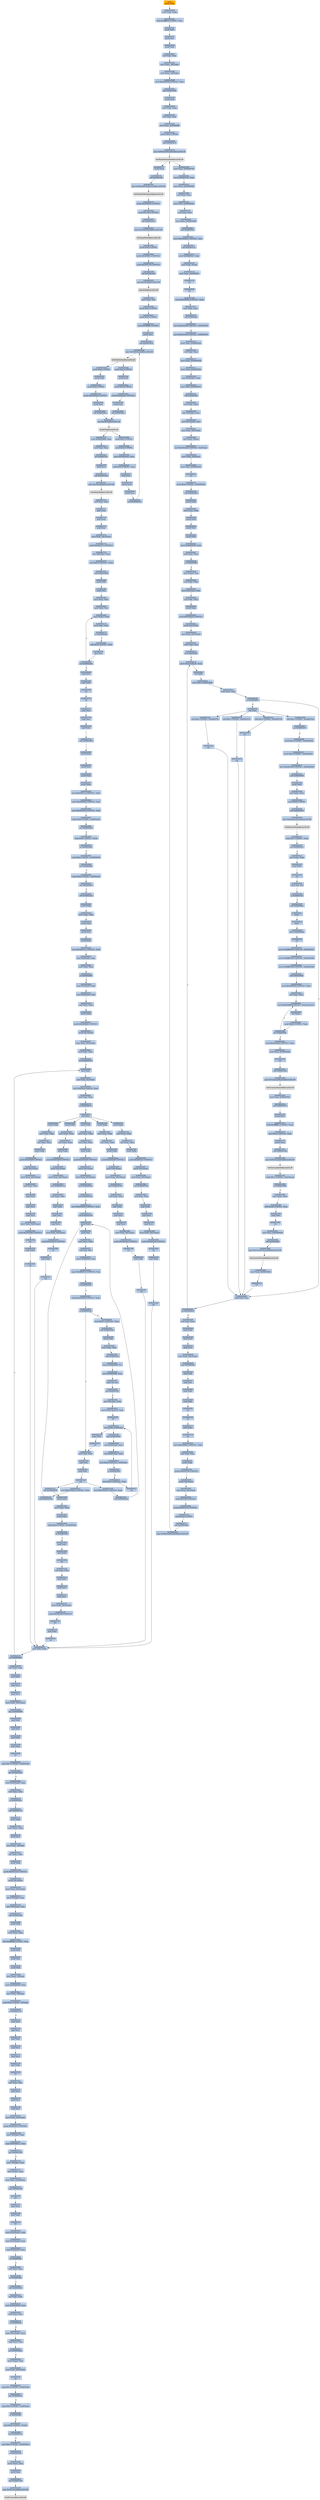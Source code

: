 digraph G {
node[shape=rectangle,style=filled,fillcolor=lightsteelblue,color=lightsteelblue]
bgcolor="transparent"
a0x00403538pushl_ebp[label="start\npushl %ebp",fillcolor="orange",color="lightgrey"];
a0x00403539movl_esp_ebp[label="0x00403539\nmovl %esp, %ebp"];
a0x0040353baddl_0xffffffe4UINT8_esp[label="0x0040353b\naddl $0xffffffe4<UINT8>, %esp"];
a0x0040353epushl_ebx[label="0x0040353e\npushl %ebx"];
a0x0040353fpushl_esi[label="0x0040353f\npushl %esi"];
a0x00403540pushl_edi[label="0x00403540\npushl %edi"];
a0x00403541xorl_eax_eax[label="0x00403541\nxorl %eax, %eax"];
a0x00403543movl_eax__28ebp_[label="0x00403543\nmovl %eax, -28(%ebp)"];
a0x00403546movl_eax__24ebp_[label="0x00403546\nmovl %eax, -24(%ebp)"];
a0x00403549movl_0x403508UINT32_eax[label="0x00403549\nmovl $0x403508<UINT32>, %eax"];
a0x0040354ecall_0x00403338[label="0x0040354e\ncall 0x00403338"];
a0x00403338pushl_ebx[label="0x00403338\npushl %ebx"];
a0x00403339movl_eax_ebx[label="0x00403339\nmovl %eax, %ebx"];
a0x0040333bxorl_eax_eax[label="0x0040333b\nxorl %eax, %eax"];
a0x0040333dmovl_eax_0x004056f8[label="0x0040333d\nmovl %eax, 0x004056f8"];
a0x00403342pushl_0x0UINT8[label="0x00403342\npushl $0x0<UINT8>"];
a0x00403344call_0x00403274[label="0x00403344\ncall 0x00403274"];
a0x00403274jmp_GetModuleHandleA_kernel32_dll[label="0x00403274\njmp GetModuleHandleA@kernel32.dll"];
GetModuleHandleA_kernel32_dll[label="GetModuleHandleA@kernel32.dll",fillcolor="lightgrey",color="lightgrey"];
a0x00403349movl_eax_0x00405700[label="0x00403349\nmovl %eax, 0x00405700"];
a0x0040334emovl_0x00405700_eax[label="0x0040334e\nmovl 0x00405700, %eax"];
a0x00403353movl_eax_0x00404088[label="0x00403353\nmovl %eax, 0x00404088"];
a0x00403358xorl_eax_eax[label="0x00403358\nxorl %eax, %eax"];
a0x0040335amovl_eax_0x0040408c[label="0x0040335a\nmovl %eax, 0x0040408c"];
a0x0040335fxorl_eax_eax[label="0x0040335f\nxorl %eax, %eax"];
a0x00403361movl_eax_0x00404090[label="0x00403361\nmovl %eax, 0x00404090"];
a0x00403366call_0x0040332c[label="0x00403366\ncall 0x0040332c"];
a0x0040332cmovl_0x404084UINT32_eax[label="0x0040332c\nmovl $0x404084<UINT32>, %eax"];
a0x00403331call_0x0040312c[label="0x00403331\ncall 0x0040312c"];
a0x0040312cmovl_0x0040401c_edx[label="0x0040312c\nmovl 0x0040401c, %edx"];
a0x00403132movl_edx_eax_[label="0x00403132\nmovl %edx, (%eax)"];
a0x00403134movl_eax_0x0040401c[label="0x00403134\nmovl %eax, 0x0040401c"];
a0x00403139ret[label="0x00403139\nret"];
a0x00403336ret[label="0x00403336\nret"];
a0x0040336bmovl_0x404084UINT32_edx[label="0x0040336b\nmovl $0x404084<UINT32>, %edx"];
a0x00403370movl_ebx_eax[label="0x00403370\nmovl %ebx, %eax"];
a0x00403372call_0x00402bfc[label="0x00403372\ncall 0x00402bfc"];
a0x00402bfcmovl_0x401008UINT32_0x00405010[label="0x00402bfc\nmovl $0x401008<UINT32>, 0x00405010"];
a0x00402c06movl_0x401010UINT32_0x00405014[label="0x00402c06\nmovl $0x401010<UINT32>, 0x00405014"];
a0x00402c10movl_eax_0x00405624[label="0x00402c10\nmovl %eax, 0x00405624"];
a0x00402c15xorl_eax_eax[label="0x00402c15\nxorl %eax, %eax"];
a0x00402c17movl_eax_0x00405628[label="0x00402c17\nmovl %eax, 0x00405628"];
a0x00402c1cmovl_edx_0x0040562c[label="0x00402c1c\nmovl %edx, 0x0040562c"];
a0x00402c22movl_0x4edx__eax[label="0x00402c22\nmovl 0x4(%edx), %eax"];
a0x00402c25movl_eax_0x0040501c[label="0x00402c25\nmovl %eax, 0x0040501c"];
a0x00402c2acall_0x00402af4[label="0x00402c2a\ncall 0x00402af4"];
a0x00402af4xorl_edx_edx[label="0x00402af4\nxorl %edx, %edx"];
a0x00402af6leal__12ebp__eax[label="0x00402af6\nleal -12(%ebp), %eax"];
a0x00402af9movl_fs_edx__ecx[label="0x00402af9\nmovl %fs:(%edx), %ecx"];
a0x00402afcmovl_eax_fs_edx_[label="0x00402afc\nmovl %eax, %fs:(%edx)"];
a0x00402affmovl_ecx_eax_[label="0x00402aff\nmovl %ecx, (%eax)"];
a0x00402b01movl_0x402a54UINT32_0x4eax_[label="0x00402b01\nmovl $0x402a54<UINT32>, 0x4(%eax)"];
a0x00402b08movl_ebp_0x8eax_[label="0x00402b08\nmovl %ebp, 0x8(%eax)"];
a0x00402b0bmovl_eax_0x00405620[label="0x00402b0b\nmovl %eax, 0x00405620"];
a0x00402b10ret[label="0x00402b10\nret"];
a0x00402c2fmovb_0x0UINT8_0x00405024[label="0x00402c2f\nmovb $0x0<UINT8>, 0x00405024"];
a0x00402c36call_0x00402b9c[label="0x00402c36\ncall 0x00402b9c"];
a0x00402b9cpushl_ebp[label="0x00402b9c\npushl %ebp"];
a0x00402b9dmovl_esp_ebp[label="0x00402b9d\nmovl %esp, %ebp"];
a0x00402b9fpushl_ebx[label="0x00402b9f\npushl %ebx"];
a0x00402ba0pushl_esi[label="0x00402ba0\npushl %esi"];
a0x00402ba1pushl_edi[label="0x00402ba1\npushl %edi"];
a0x00402ba2movl_0x00405624_eax[label="0x00402ba2\nmovl 0x00405624, %eax"];
a0x00402ba7testl_eax_eax[label="0x00402ba7\ntestl %eax, %eax"];
a0x00402ba9je_0x00402bf6[label="0x00402ba9\nje 0x00402bf6"];
a0x00402babmovl_eax__esi[label="0x00402bab\nmovl (%eax), %esi"];
a0x00402badxorl_ebx_ebx[label="0x00402bad\nxorl %ebx, %ebx"];
a0x00402bafmovl_0x4eax__edi[label="0x00402baf\nmovl 0x4(%eax), %edi"];
a0x00402bb2xorl_edx_edx[label="0x00402bb2\nxorl %edx, %edx"];
a0x00402bb4pushl_ebp[label="0x00402bb4\npushl %ebp"];
a0x00402bb5pushl_0x402be2UINT32[label="0x00402bb5\npushl $0x402be2<UINT32>"];
a0x00402bbapushl_fs_edx_[label="0x00402bba\npushl %fs:(%edx)"];
a0x00402bbdmovl_esp_fs_edx_[label="0x00402bbd\nmovl %esp, %fs:(%edx)"];
a0x00402bc0cmpl_ebx_esi[label="0x00402bc0\ncmpl %ebx, %esi"];
a0x00402bc2jle_0x00402bd8[label="0x00402bc2\njle 0x00402bd8"];
a0x00402bc4movl_ediebx8__eax[label="0x00402bc4\nmovl (%edi,%ebx,8), %eax"];
a0x00402bc7incl_ebx[label="0x00402bc7\nincl %ebx"];
a0x00402bc8movl_ebx_0x00405628[label="0x00402bc8\nmovl %ebx, 0x00405628"];
a0x00402bcetestl_eax_eax[label="0x00402bce\ntestl %eax, %eax"];
a0x00402bd0je_0x00402bd4[label="0x00402bd0\nje 0x00402bd4"];
a0x00402bd2call_eax[label="0x00402bd2\ncall %eax"];
a0x004033acsubl_0x1UINT8_0x00405704[label="0x004033ac\nsubl $0x1<UINT8>, 0x00405704"];
a0x004033b3ret[label="0x004033b3\nret"];
a0x00402bd4cmpl_ebx_esi[label="0x00402bd4\ncmpl %ebx, %esi"];
a0x00402bd6jg_0x00402bc4[label="0x00402bd6\njg 0x00402bc4"];
a0x00403200subl_0x1UINT8_0x004055a4[label="0x00403200\nsubl $0x1<UINT8>, 0x004055a4"];
a0x00403207jae_0x00403272[label="0x00403207\njae 0x00403272"];
a0x00403209movb_0x2UINT8_0x00404008[label="0x00403209\nmovb $0x2<UINT8>, 0x00404008"];
a0x00403210movb_0x2UINT8_0x00405036[label="0x00403210\nmovb $0x2<UINT8>, 0x00405036"];
a0x00403217movl_0x4030c8UINT32_0x00405000[label="0x00403217\nmovl $0x4030c8<UINT32>, 0x00405000"];
a0x00403221call_0x004025b8[label="0x00403221\ncall 0x004025b8"];
a0x004025b8pushl_ebx[label="0x004025b8\npushl %ebx"];
a0x004025b9xorl_ebx_ebx[label="0x004025b9\nxorl %ebx, %ebx"];
a0x004025bbpushl_0x0UINT8[label="0x004025bb\npushl $0x0<UINT8>"];
a0x004025bdcall_0x004025b0[label="0x004025bd\ncall 0x004025b0"];
a0x004025b0jmp_GetKeyboardType_user32_dll[label="0x004025b0\njmp GetKeyboardType@user32.dll"];
GetKeyboardType_user32_dll[label="GetKeyboardType@user32.dll",fillcolor="lightgrey",color="lightgrey"];
a0x004025c2cmpl_0x7UINT8_eax[label="0x004025c2\ncmpl $0x7<UINT8>, %eax"];
a0x004025c5jne_0x004025e3[label="0x004025c5\njne 0x004025e3"];
a0x004025e3movl_ebx_eax[label="0x004025e3\nmovl %ebx, %eax"];
a0x004025e5popl_ebx[label="0x004025e5\npopl %ebx"];
a0x004025e6ret[label="0x004025e6\nret"];
a0x00403226testb_al_al[label="0x00403226\ntestb %al, %al"];
a0x00403228je_0x0040322f[label="0x00403228\nje 0x0040322f"];
a0x0040322fcall_0x004026ac[label="0x0040322f\ncall 0x004026ac"];
a0x004026acfninit_[label="0x004026ac\nfninit "];
a0x004026aefwait_[label="0x004026ae\nfwait "];
a0x004026affldcw_0x0040400c[label="0x004026af\nfldcw 0x0040400c"];
a0x004026b5ret[label="0x004026b5\nret"];
a0x00403234movw_0xffffd7b0UINT16_0x0040503c[label="0x00403234\nmovw $0xffffd7b0<UINT16>, 0x0040503c"];
a0x0040323dmovw_0xffffd7b0UINT16_0x00405208[label="0x0040323d\nmovw $0xffffd7b0<UINT16>, 0x00405208"];
a0x00403246movw_0xffffd7b0UINT16_0x004053d4[label="0x00403246\nmovw $0xffffd7b0<UINT16>, 0x004053d4"];
a0x0040324fcall_0x004030a8[label="0x0040324f\ncall 0x004030a8"];
a0x004030a8movl_0x405648UINT32_edx[label="0x004030a8\nmovl $0x405648<UINT32>, %edx"];
a0x004030adxorl_eax_eax[label="0x004030ad\nxorl %eax, %eax"];
a0x004030afmovl_0x403088UINT32_edxeax4_[label="0x004030af\nmovl $0x403088<UINT32>, (%edx,%eax,4)"];
a0x004030b6incl_eax[label="0x004030b6\nincl %eax"];
a0x004030b7cmpl_0x2bUINT8_eax[label="0x004030b7\ncmpl $0x2b<UINT8>, %eax"];
a0x004030bajne_0x004030af[label="0x004030ba\njne 0x004030af"];
a0x004030bcmovl_0x403090UINT32_eax[label="0x004030bc\nmovl $0x403090<UINT32>, %eax"];
a0x004030c1movl_eax_0x00405648[label="0x004030c1\nmovl %eax, 0x00405648"];
a0x004030c6ret[label="0x004030c6\nret"];
a0x00403254call_0x00401040[label="0x00403254\ncall 0x00401040"];
a0x00401040jmp_GetCommandLineA_kernel32_dll[label="0x00401040\njmp GetCommandLineA@kernel32.dll"];
GetCommandLineA_kernel32_dll[label="GetCommandLineA@kernel32.dll",fillcolor="lightgrey",color="lightgrey"];
a0x00403259movl_eax_0x0040502c[label="0x00403259\nmovl %eax, 0x0040502c"];
a0x0040325ecall_0x00401070[label="0x0040325e\ncall 0x00401070"];
a0x00401070pushl_ebx[label="0x00401070\npushl %ebx"];
a0x00401071addl_0xffffffbcUINT8_esp[label="0x00401071\naddl $0xffffffbc<UINT8>, %esp"];
a0x00401074movl_0xaUINT32_ebx[label="0x00401074\nmovl $0xa<UINT32>, %ebx"];
a0x00401079pushl_esp[label="0x00401079\npushl %esp"];
a0x0040107acall_0x00401048[label="0x0040107a\ncall 0x00401048"];
a0x00401048jmp_GetStartupInfoA_kernel32_dll[label="0x00401048\njmp GetStartupInfoA@kernel32.dll"];
GetStartupInfoA_kernel32_dll[label="GetStartupInfoA@kernel32.dll",fillcolor="lightgrey",color="lightgrey"];
a0x0040107ftestb_0x1UINT8_0x2cesp_[label="0x0040107f\ntestb $0x1<UINT8>, 0x2c(%esp)"];
a0x00401084je_0x0040108b[label="0x00401084\nje 0x0040108b"];
a0x0040108bmovl_ebx_eax[label="0x0040108b\nmovl %ebx, %eax"];
a0x0040108daddl_0x44UINT8_esp[label="0x0040108d\naddl $0x44<UINT8>, %esp"];
a0x00401090popl_ebx[label="0x00401090\npopl %ebx"];
a0x00401091ret[label="0x00401091\nret"];
a0x00403263movl_eax_0x00405028[label="0x00403263\nmovl %eax, 0x00405028"];
a0x00403268call_0x00401068[label="0x00403268\ncall 0x00401068"];
a0x00401068jmp_GetCurrentThreadId_kernel32_dll[label="0x00401068\njmp GetCurrentThreadId@kernel32.dll"];
GetCurrentThreadId_kernel32_dll[label="GetCurrentThreadId@kernel32.dll",fillcolor="lightgrey",color="lightgrey"];
a0x0040326dmovl_eax_0x00405020[label="0x0040326d\nmovl %eax, 0x00405020"];
a0x00403272ret[label="0x00403272\nret"];
a0x004033e4subl_0x1UINT8_0x0040570c[label="0x004033e4\nsubl $0x1<UINT8>, 0x0040570c"];
a0x004033ebret[label="0x004033eb\nret"];
a0x00403474subl_0x1UINT8_0x00405710[label="0x00403474\nsubl $0x1<UINT8>, 0x00405710"];
a0x0040347bret[label="0x0040347b\nret"];
a0x00402bd8xorl_eax_eax[label="0x00402bd8\nxorl %eax, %eax"];
a0x00402bdapopl_edx[label="0x00402bda\npopl %edx"];
a0x00402bdbpopl_ecx[label="0x00402bdb\npopl %ecx"];
a0x00402bdcpopl_ecx[label="0x00402bdc\npopl %ecx"];
a0x00402bddmovl_edx_fs_eax_[label="0x00402bdd\nmovl %edx, %fs:(%eax)"];
a0x00402be0jmp_0x00402bf6[label="0x00402be0\njmp 0x00402bf6"];
a0x00402bf6popl_edi[label="0x00402bf6\npopl %edi"];
a0x00402bf7popl_esi[label="0x00402bf7\npopl %esi"];
a0x00402bf8popl_ebx[label="0x00402bf8\npopl %ebx"];
a0x00402bf9popl_ebp[label="0x00402bf9\npopl %ebp"];
a0x00402bfaret[label="0x00402bfa\nret"];
a0x00402c3bret[label="0x00402c3b\nret"];
a0x00403377popl_ebx[label="0x00403377\npopl %ebx"];
a0x00403378ret[label="0x00403378\nret"];
a0x00403553movl_0x4059bcUINT32_edi[label="0x00403553\nmovl $0x4059bc<UINT32>, %edi"];
a0x00403558xorl_eax_eax[label="0x00403558\nxorl %eax, %eax"];
a0x0040355apushl_ebp[label="0x0040355a\npushl %ebp"];
a0x0040355bpushl_0x403730UINT32[label="0x0040355b\npushl $0x403730<UINT32>"];
a0x00403560pushl_fs_eax_[label="0x00403560\npushl %fs:(%eax)"];
a0x00403563movl_esp_fs_eax_[label="0x00403563\nmovl %esp, %fs:(%eax)"];
a0x00403566pushl_0x100UINT32[label="0x00403566\npushl $0x100<UINT32>"];
a0x0040356bpushl_0x405718UINT32[label="0x0040356b\npushl $0x405718<UINT32>"];
a0x00403570pushl_0x0UINT8[label="0x00403570\npushl $0x0<UINT8>"];
a0x00403572call_0x00403404[label="0x00403572\ncall 0x00403404"];
a0x00403404jmp_GetModuleHandleA_kernel32_dll[label="0x00403404\njmp GetModuleHandleA@kernel32.dll"];
a0x00403577pushl_eax[label="0x00403577\npushl %eax"];
a0x00403578call_0x004033fc[label="0x00403578\ncall 0x004033fc"];
a0x004033fcjmp_GetModuleFileNameA_kernel32_dll[label="0x004033fc\njmp GetModuleFileNameA@kernel32.dll"];
GetModuleFileNameA_kernel32_dll[label="GetModuleFileNameA@kernel32.dll",fillcolor="lightgrey",color="lightgrey"];
a0x0040357dpushl_0x405818UINT32[label="0x0040357d\npushl $0x405818<UINT32>"];
a0x00403582pushl_0x100UINT32[label="0x00403582\npushl $0x100<UINT32>"];
a0x00403587call_0x00403414[label="0x00403587\ncall 0x00403414"];
a0x00403414jmp_GetTempPathA_kernel32_dll[label="0x00403414\njmp GetTempPathA@kernel32.dll"];
GetTempPathA_kernel32_dll[label="GetTempPathA@kernel32.dll",fillcolor="lightgrey",color="lightgrey"];
a0x0040358cpushl_0x0UINT8[label="0x0040358c\npushl $0x0<UINT8>"];
a0x0040358epushl_0x40591cUINT32[label="0x0040358e\npushl $0x40591c<UINT32>"];
a0x00403593pushl_0x405718UINT32[label="0x00403593\npushl $0x405718<UINT32>"];
a0x00403598call_0x00403424[label="0x00403598\ncall 0x00403424"];
a0x00403424jmp_OpenFile_kernel32_dll[label="0x00403424\njmp OpenFile@kernel32.dll"];
OpenFile_kernel32_dll[label="OpenFile@kernel32.dll",fillcolor="lightgrey",color="lightgrey"];
a0x0040359dmovl_eax_esi[label="0x0040359d\nmovl %eax, %esi"];
a0x0040359fpushl_0x2UINT8[label="0x0040359f\npushl $0x2<UINT8>"];
a0x004035a1pushl_0x0UINT8[label="0x004035a1\npushl $0x0<UINT8>"];
a0x004035a3pushl_0xfffffffcUINT8[label="0x004035a3\npushl $0xfffffffc<UINT8>"];
a0x004035a5pushl_esi[label="0x004035a5\npushl %esi"];
a0x004035a6call_0x00403434[label="0x004035a6\ncall 0x00403434"];
a0x00403434jmp_SetFilePointer_kernel32_dll[label="0x00403434\njmp SetFilePointer@kernel32.dll"];
SetFilePointer_kernel32_dll[label="SetFilePointer@kernel32.dll",fillcolor="lightgrey",color="lightgrey"];
a0x004035abpushl_0x0UINT8[label="0x004035ab\npushl $0x0<UINT8>"];
a0x004035adpushl_edi[label="0x004035ad\npushl %edi"];
a0x004035aepushl_0x4UINT8[label="0x004035ae\npushl $0x4<UINT8>"];
a0x004035b0pushl_0x4059a4UINT32[label="0x004035b0\npushl $0x4059a4<UINT32>"];
a0x004035b5pushl_esi[label="0x004035b5\npushl %esi"];
a0x004035b6call_0x0040342c[label="0x004035b6\ncall 0x0040342c"];
a0x0040342cjmp_ReadFile_kernel32_dll[label="0x0040342c\njmp ReadFile@kernel32.dll"];
ReadFile_kernel32_dll[label="ReadFile@kernel32.dll",fillcolor="lightgrey",color="lightgrey"];
a0x004035bbpushl_0x1UINT8[label="0x004035bb\npushl $0x1<UINT8>"];
a0x004035bdpushl_0x0UINT8[label="0x004035bd\npushl $0x0<UINT8>"];
a0x004035bfmovl_0x004059a4_eax[label="0x004035bf\nmovl 0x004059a4, %eax"];
a0x004035c4addl_0x4UINT8_eax[label="0x004035c4\naddl $0x4<UINT8>, %eax"];
a0x004035c7negl_eax[label="0x004035c7\nnegl %eax"];
a0x004035c9pushl_eax[label="0x004035c9\npushl %eax"];
a0x004035capushl_esi[label="0x004035ca\npushl %esi"];
a0x004035cbcall_0x00403434[label="0x004035cb\ncall 0x00403434"];
a0x004035d0pushl_0x0UINT8[label="0x004035d0\npushl $0x0<UINT8>"];
a0x004035d2pushl_edi[label="0x004035d2\npushl %edi"];
a0x004035d3pushl_0x4UINT8[label="0x004035d3\npushl $0x4<UINT8>"];
a0x004035d5pushl_0x4059a8UINT32[label="0x004035d5\npushl $0x4059a8<UINT32>"];
a0x004035dapushl_esi[label="0x004035da\npushl %esi"];
a0x004035dbcall_0x0040342c[label="0x004035db\ncall 0x0040342c"];
a0x004035e0movl_0x004059a8_eax[label="0x004035e0\nmovl 0x004059a8, %eax"];
a0x004035e5testl_eax_eax[label="0x004035e5\ntestl %eax, %eax"];
a0x004035e7jle_0x0040370f[label="0x004035e7\njle 0x0040370f"];
a0x0040370fpushl_esi[label="0x0040370f\npushl %esi"];
a0x00403710call_0x004033ec[label="0x00403710\ncall 0x004033ec"];
a0x004033ecjmp_CloseHandle_kernel32_dll[label="0x004033ec\njmp CloseHandle@kernel32.dll"];
CloseHandle_kernel32_dll[label="CloseHandle@kernel32.dll",fillcolor="lightgrey",color="lightgrey"];
a0x00403715xorl_eax_eax[label="0x00403715\nxorl %eax, %eax"];
a0x00403717popl_edx[label="0x00403717\npopl %edx"];
a0x00403718popl_ecx[label="0x00403718\npopl %ecx"];
a0x00403719popl_ecx[label="0x00403719\npopl %ecx"];
a0x0040371amovl_edx_fs_eax_[label="0x0040371a\nmovl %edx, %fs:(%eax)"];
a0x0040371dpushl_0x403737UINT32[label="0x0040371d\npushl $0x403737<UINT32>"];
a0x00403722leal__28ebp__eax[label="0x00403722\nleal -28(%ebp), %eax"];
a0x00403725movl_0x2UINT32_edx[label="0x00403725\nmovl $0x2<UINT32>, %edx"];
a0x0040372acall_0x00402e68[label="0x0040372a\ncall 0x00402e68"];
a0x00402e68pushl_ebx[label="0x00402e68\npushl %ebx"];
a0x00402e69pushl_esi[label="0x00402e69\npushl %esi"];
a0x00402e6amovl_eax_ebx[label="0x00402e6a\nmovl %eax, %ebx"];
a0x00402e6cmovl_edx_esi[label="0x00402e6c\nmovl %edx, %esi"];
a0x00402e6emovl_ebx__edx[label="0x00402e6e\nmovl (%ebx), %edx"];
a0x00402e70testl_edx_edx[label="0x00402e70\ntestl %edx, %edx"];
a0x00402e72je_0x00402e8e[label="0x00402e72\nje 0x00402e8e"];
a0x00402e8eaddl_0x4UINT8_ebx[label="0x00402e8e\naddl $0x4<UINT8>, %ebx"];
a0x00402e91decl_esi[label="0x00402e91\ndecl %esi"];
a0x00402e92jne_0x00402e6e[label="0x00402e92\njne 0x00402e6e"];
a0x00402e94popl_esi[label="0x00402e94\npopl %esi"];
a0x00402e95popl_ebx[label="0x00402e95\npopl %ebx"];
a0x00402e96ret[label="0x00402e96\nret"];
a0x0040372fret[label="0x0040372f\nret"];
a0x00403737popl_edi[label="0x00403737\npopl %edi"];
a0x00403738popl_esi[label="0x00403738\npopl %esi"];
a0x00403739popl_ebx[label="0x00403739\npopl %ebx"];
a0x0040373acall_0x00402d54[label="0x0040373a\ncall 0x00402d54"];
a0x00402d54pushl_ebx[label="0x00402d54\npushl %ebx"];
a0x00402d55pushl_esi[label="0x00402d55\npushl %esi"];
a0x00402d56pushl_edi[label="0x00402d56\npushl %edi"];
a0x00402d57pushl_ebp[label="0x00402d57\npushl %ebp"];
a0x00402d58movl_0x40561cUINT32_ebx[label="0x00402d58\nmovl $0x40561c<UINT32>, %ebx"];
a0x00402d5dmovl_0x404000UINT32_esi[label="0x00402d5d\nmovl $0x404000<UINT32>, %esi"];
a0x00402d62movl_0x405030UINT32_edi[label="0x00402d62\nmovl $0x405030<UINT32>, %edi"];
a0x00402d67cmpb_0x0UINT8_0x28ebx_[label="0x00402d67\ncmpb $0x0<UINT8>, 0x28(%ebx)"];
a0x00402d6bjne_0x00402d83[label="0x00402d6b\njne 0x00402d83"];
a0x00402d6dcmpl_0x0UINT8_edi_[label="0x00402d6d\ncmpl $0x0<UINT8>, (%edi)"];
a0x00402d70je_0x00402d83[label="0x00402d70\nje 0x00402d83"];
a0x00402d83cmpl_0x0UINT8_0x00404004[label="0x00402d83\ncmpl $0x0<UINT8>, 0x00404004"];
a0x00402d8aje_0x00402d9d[label="0x00402d8a\nje 0x00402d9d"];
a0x00402d9dcmpb_0x2UINT8_0x28ebx_[label="0x00402d9d\ncmpb $0x2<UINT8>, 0x28(%ebx)"];
a0x00402da1jne_0x00402dad[label="0x00402da1\njne 0x00402dad"];
a0x00402dadcall_0x00402b3c[label="0x00402dad\ncall 0x00402b3c"];
a0x00402b3cpushl_ebp[label="0x00402b3c\npushl %ebp"];
a0x00402b3dmovl_esp_ebp[label="0x00402b3d\nmovl %esp, %ebp"];
a0x00402b3fpushl_ebx[label="0x00402b3f\npushl %ebx"];
a0x00402b40pushl_esi[label="0x00402b40\npushl %esi"];
a0x00402b41pushl_edi[label="0x00402b41\npushl %edi"];
a0x00402b42movl_0x40561cUINT32_edi[label="0x00402b42\nmovl $0x40561c<UINT32>, %edi"];
a0x00402b47movl_0x8edi__eax[label="0x00402b47\nmovl 0x8(%edi), %eax"];
a0x00402b4atestl_eax_eax[label="0x00402b4a\ntestl %eax, %eax"];
a0x00402b4cje_0x00402b96[label="0x00402b4c\nje 0x00402b96"];
a0x00402b4emovl_0xcedi__ebx[label="0x00402b4e\nmovl 0xc(%edi), %ebx"];
a0x00402b51movl_0x4eax__esi[label="0x00402b51\nmovl 0x4(%eax), %esi"];
a0x00402b54xorl_edx_edx[label="0x00402b54\nxorl %edx, %edx"];
a0x00402b56pushl_ebp[label="0x00402b56\npushl %ebp"];
a0x00402b57pushl_0x402b82UINT32[label="0x00402b57\npushl $0x402b82<UINT32>"];
a0x00402b5cpushl_fs_edx_[label="0x00402b5c\npushl %fs:(%edx)"];
a0x00402b5fmovl_esp_fs_edx_[label="0x00402b5f\nmovl %esp, %fs:(%edx)"];
a0x00402b62testl_ebx_ebx[label="0x00402b62\ntestl %ebx, %ebx"];
a0x00402b64jle_0x00402b78[label="0x00402b64\njle 0x00402b78"];
a0x00402b66decl_ebx[label="0x00402b66\ndecl %ebx"];
a0x00402b67movl_ebx_0xcedi_[label="0x00402b67\nmovl %ebx, 0xc(%edi)"];
a0x00402b6amovl_0x4esiebx8__eax[label="0x00402b6a\nmovl 0x4(%esi,%ebx,8), %eax"];
a0x00402b6etestl_eax_eax[label="0x00402b6e\ntestl %eax, %eax"];
a0x00402b70je_0x00402b74[label="0x00402b70\nje 0x00402b74"];
a0x00402b72call_eax[label="0x00402b72\ncall %eax"];
a0x004034e0pushl_ebp[label="0x004034e0\npushl %ebp"];
a0x004034e1movl_esp_ebp[label="0x004034e1\nmovl %esp, %ebp"];
a0x004034e3xorl_eax_eax[label="0x004034e3\nxorl %eax, %eax"];
a0x004034e5pushl_ebp[label="0x004034e5\npushl %ebp"];
a0x004034e6pushl_0x4034ffUINT32[label="0x004034e6\npushl $0x4034ff<UINT32>"];
a0x004034ebpushl_fs_eax_[label="0x004034eb\npushl %fs:(%eax)"];
a0x004034eemovl_esp_fs_eax_[label="0x004034ee\nmovl %esp, %fs:(%eax)"];
a0x004034f1xorl_eax_eax[label="0x004034f1\nxorl %eax, %eax"];
a0x004034f3popl_edx[label="0x004034f3\npopl %edx"];
a0x004034f4popl_ecx[label="0x004034f4\npopl %ecx"];
a0x004034f5popl_ecx[label="0x004034f5\npopl %ecx"];
a0x004034f6movl_edx_fs_eax_[label="0x004034f6\nmovl %edx, %fs:(%eax)"];
a0x004034f9pushl_0x403506UINT32[label="0x004034f9\npushl $0x403506<UINT32>"];
a0x004034feret[label="0x004034fe\nret"];
a0x00403506popl_ebp[label="0x00403506\npopl %ebp"];
a0x00403507ret[label="0x00403507\nret"];
a0x00402b74testl_ebx_ebx[label="0x00402b74\ntestl %ebx, %ebx"];
a0x00402b76jg_0x00402b66[label="0x00402b76\njg 0x00402b66"];
a0x00403444pushl_ebp[label="0x00403444\npushl %ebp"];
a0x00403445movl_esp_ebp[label="0x00403445\nmovl %esp, %ebp"];
a0x00403447xorl_eax_eax[label="0x00403447\nxorl %eax, %eax"];
a0x00403449pushl_ebp[label="0x00403449\npushl %ebp"];
a0x0040344apushl_0x403469UINT32[label="0x0040344a\npushl $0x403469<UINT32>"];
a0x0040344fpushl_fs_eax_[label="0x0040344f\npushl %fs:(%eax)"];
a0x00403452movl_esp_fs_eax_[label="0x00403452\nmovl %esp, %fs:(%eax)"];
a0x00403455incl_0x00405710[label="0x00403455\nincl 0x00405710"];
a0x0040345bxorl_eax_eax[label="0x0040345b\nxorl %eax, %eax"];
a0x0040345dpopl_edx[label="0x0040345d\npopl %edx"];
a0x0040345epopl_ecx[label="0x0040345e\npopl %ecx"];
a0x0040345fpopl_ecx[label="0x0040345f\npopl %ecx"];
a0x00403460movl_edx_fs_eax_[label="0x00403460\nmovl %edx, %fs:(%eax)"];
a0x00403463pushl_0x403470UINT32[label="0x00403463\npushl $0x403470<UINT32>"];
a0x00403468ret[label="0x00403468\nret"];
a0x00403470popl_ebp[label="0x00403470\npopl %ebp"];
a0x00403471ret[label="0x00403471\nret"];
a0x004033b4pushl_ebp[label="0x004033b4\npushl %ebp"];
a0x004033b5movl_esp_ebp[label="0x004033b5\nmovl %esp, %ebp"];
a0x004033b7xorl_eax_eax[label="0x004033b7\nxorl %eax, %eax"];
a0x004033b9pushl_ebp[label="0x004033b9\npushl %ebp"];
a0x004033bapushl_0x4033d9UINT32[label="0x004033ba\npushl $0x4033d9<UINT32>"];
a0x004033bfpushl_fs_eax_[label="0x004033bf\npushl %fs:(%eax)"];
a0x004033c2movl_esp_fs_eax_[label="0x004033c2\nmovl %esp, %fs:(%eax)"];
a0x004033c5incl_0x0040570c[label="0x004033c5\nincl 0x0040570c"];
a0x004033cbxorl_eax_eax[label="0x004033cb\nxorl %eax, %eax"];
a0x004033cdpopl_edx[label="0x004033cd\npopl %edx"];
a0x004033cepopl_ecx[label="0x004033ce\npopl %ecx"];
a0x004033cfpopl_ecx[label="0x004033cf\npopl %ecx"];
a0x004033d0movl_edx_fs_eax_[label="0x004033d0\nmovl %edx, %fs:(%eax)"];
a0x004033d3pushl_0x4033e0UINT32[label="0x004033d3\npushl $0x4033e0<UINT32>"];
a0x004033d8ret[label="0x004033d8\nret"];
a0x004033e0popl_ebp[label="0x004033e0\npopl %ebp"];
a0x004033e1ret[label="0x004033e1\nret"];
a0x004031acpushl_ebp[label="0x004031ac\npushl %ebp"];
a0x004031admovl_esp_ebp[label="0x004031ad\nmovl %esp, %ebp"];
a0x004031afxorl_eax_eax[label="0x004031af\nxorl %eax, %eax"];
a0x004031b1pushl_ebp[label="0x004031b1\npushl %ebp"];
a0x004031b2pushl_0x4031f6UINT32[label="0x004031b2\npushl $0x4031f6<UINT32>"];
a0x004031b7pushl_fs_eax_[label="0x004031b7\npushl %fs:(%eax)"];
a0x004031bamovl_esp_fs_eax_[label="0x004031ba\nmovl %esp, %fs:(%eax)"];
a0x004031bdincl_0x004055a4[label="0x004031bd\nincl 0x004055a4"];
a0x004031c3jne_0x004031e8[label="0x004031c3\njne 0x004031e8"];
a0x004031c5movl_0x405038UINT32_eax[label="0x004031c5\nmovl $0x405038<UINT32>, %eax"];
a0x004031cacall_0x00402558[label="0x004031ca\ncall 0x00402558"];
a0x00402558pushl_ebx[label="0x00402558\npushl %ebx"];
a0x00402559pushl_esi[label="0x00402559\npushl %esi"];
a0x0040255amovl_eax_ebx[label="0x0040255a\nmovl %eax, %ebx"];
a0x0040255cxorl_esi_esi[label="0x0040255c\nxorl %esi, %esi"];
a0x0040255emovw_0x4ebx__ax[label="0x0040255e\nmovw 0x4(%ebx), %ax"];
a0x00402562cmpw_0xffffd7b1UINT16_ax[label="0x00402562\ncmpw $0xffffd7b1<UINT16>, %ax"];
a0x00402566jb_0x00402597[label="0x00402566\njb 0x00402597"];
a0x00402597cmpl_0x405038UINT32_ebx[label="0x00402597\ncmpl $0x405038<UINT32>, %ebx"];
a0x0040259dje_0x004025a9[label="0x0040259d\nje 0x004025a9"];
a0x004025a9movl_esi_eax[label="0x004025a9\nmovl %esi, %eax"];
a0x004025abpopl_esi[label="0x004025ab\npopl %esi"];
a0x004025acpopl_ebx[label="0x004025ac\npopl %ebx"];
a0x004025adret[label="0x004025ad\nret"];
a0x004031cfmovl_0x405204UINT32_eax[label="0x004031cf\nmovl $0x405204<UINT32>, %eax"];
a0x004031d4call_0x00402558[label="0x004031d4\ncall 0x00402558"];
a0x0040259fmovl_0x67UINT32_eax[label="0x0040259f\nmovl $0x67<UINT32>, %eax"];
a0x004025a4call_0x00402508[label="0x004025a4\ncall 0x00402508"];
a0x00402508pushl_ebx[label="0x00402508\npushl %ebx"];
a0x00402509movl_eax_ebx[label="0x00402509\nmovl %eax, %ebx"];
a0x0040250bcall_0x004032ec[label="0x0040250b\ncall 0x004032ec"];
a0x004032ecmovb_0x004056f4_cl[label="0x004032ec\nmovb 0x004056f4, %cl"];
a0x004032f2movl_0x004056f8_eax[label="0x004032f2\nmovl 0x004056f8, %eax"];
a0x004032f7testb_cl_cl[label="0x004032f7\ntestb %cl, %cl"];
a0x004032f9jne_0x00403321[label="0x004032f9\njne 0x00403321"];
a0x004032fbmovl_fs_0x2c_edx[label="0x004032fb\nmovl %fs:0x2c, %edx"];
a0x00403302movl_edxeax4__eax[label="0x00403302\nmovl (%edx,%eax,4), %eax"];
a0x00403305ret[label="0x00403305\nret"];
a0x00402510movl_ebx_0x4eax_[label="0x00402510\nmovl %ebx, 0x4(%eax)"];
a0x004031f6jmp_0x004028e0[label="0x004031f6\njmp 0x004028e0"];
a0x004028e0movl_0x4esp__eax[label="0x004028e0\nmovl 0x4(%esp), %eax"];
a0x004028e4movl_0x8esp__edx[label="0x004028e4\nmovl 0x8(%esp), %edx"];
a0x004028e8testl_0x6UINT32_0x4eax_[label="0x004028e8\ntestl $0x6<UINT32>, 0x4(%eax)"];
a0x004028efje_0x00402910[label="0x004028ef\nje 0x00402910"];
a0x00402910movl_0x1UINT32_eax[label="0x00402910\nmovl $0x1<UINT32>, %eax"];
a0x00402915ret[label="0x00402915\nret"];
a0x00402516popl_ebx[label="0x00402516\npopl %ebx"];
a0x00402517ret[label="0x00402517\nret"];
a0x004031d9movl_0x4053d0UINT32_eax[label="0x004031d9\nmovl $0x4053d0<UINT32>, %eax"];
a0x004031decall_0x00402558[label="0x004031de\ncall 0x00402558"];
a0x004031e3call_0x00401824[label="0x004031e3\ncall 0x00401824"];
a0x00401824pushl_ebp[label="0x00401824\npushl %ebp"];
a0x00401825movl_esp_ebp[label="0x00401825\nmovl %esp, %ebp"];
a0x00401827pushl_ebx[label="0x00401827\npushl %ebx"];
a0x00401828cmpb_0x0UINT8_0x004055a8[label="0x00401828\ncmpb $0x0<UINT8>, 0x004055a8"];
a0x0040182fje_0x00401901[label="0x0040182f\nje 0x00401901"];
a0x00401901popl_ebx[label="0x00401901\npopl %ebx"];
a0x00401902popl_ebp[label="0x00401902\npopl %ebp"];
a0x00401903ret[label="0x00401903\nret"];
a0x004031e8xorl_eax_eax[label="0x004031e8\nxorl %eax, %eax"];
a0x004031eapopl_edx[label="0x004031ea\npopl %edx"];
a0x004031ebpopl_ecx[label="0x004031eb\npopl %ecx"];
a0x004031ecpopl_ecx[label="0x004031ec\npopl %ecx"];
a0x004031edmovl_edx_fs_eax_[label="0x004031ed\nmovl %edx, %fs:(%eax)"];
a0x004031f0pushl_0x4031fdUINT32[label="0x004031f0\npushl $0x4031fd<UINT32>"];
a0x004031f5ret[label="0x004031f5\nret"];
a0x004031fdpopl_ebp[label="0x004031fd\npopl %ebp"];
a0x004031feret[label="0x004031fe\nret"];
a0x0040337cpushl_ebp[label="0x0040337c\npushl %ebp"];
a0x0040337dmovl_esp_ebp[label="0x0040337d\nmovl %esp, %ebp"];
a0x0040337fxorl_eax_eax[label="0x0040337f\nxorl %eax, %eax"];
a0x00403381pushl_ebp[label="0x00403381\npushl %ebp"];
a0x00403382pushl_0x4033a1UINT32[label="0x00403382\npushl $0x4033a1<UINT32>"];
a0x00403387pushl_fs_eax_[label="0x00403387\npushl %fs:(%eax)"];
a0x0040338amovl_esp_fs_eax_[label="0x0040338a\nmovl %esp, %fs:(%eax)"];
a0x0040338dincl_0x00405704[label="0x0040338d\nincl 0x00405704"];
a0x00403393xorl_eax_eax[label="0x00403393\nxorl %eax, %eax"];
a0x00403395popl_edx[label="0x00403395\npopl %edx"];
a0x00403396popl_ecx[label="0x00403396\npopl %ecx"];
a0x00403397popl_ecx[label="0x00403397\npopl %ecx"];
a0x00403398movl_edx_fs_eax_[label="0x00403398\nmovl %edx, %fs:(%eax)"];
a0x0040339bpushl_0x4033a8UINT32[label="0x0040339b\npushl $0x4033a8<UINT32>"];
a0x004033a0ret[label="0x004033a0\nret"];
a0x004033a8popl_ebp[label="0x004033a8\npopl %ebp"];
a0x004033a9ret[label="0x004033a9\nret"];
a0x00402b78xorl_eax_eax[label="0x00402b78\nxorl %eax, %eax"];
a0x00402b7apopl_edx[label="0x00402b7a\npopl %edx"];
a0x00402b7bpopl_ecx[label="0x00402b7b\npopl %ecx"];
a0x00402b7cpopl_ecx[label="0x00402b7c\npopl %ecx"];
a0x00402b7dmovl_edx_fs_eax_[label="0x00402b7d\nmovl %edx, %fs:(%eax)"];
a0x00402b80jmp_0x00402b96[label="0x00402b80\njmp 0x00402b96"];
a0x00402b96popl_edi[label="0x00402b96\npopl %edi"];
a0x00402b97popl_esi[label="0x00402b97\npopl %esi"];
a0x00402b98popl_ebx[label="0x00402b98\npopl %ebx"];
a0x00402b99popl_ebp[label="0x00402b99\npopl %ebp"];
a0x00402b9aret[label="0x00402b9a\nret"];
a0x00402db2cmpb_0x1UINT8_0x28ebx_[label="0x00402db2\ncmpb $0x1<UINT8>, 0x28(%ebx)"];
a0x00402db6jbe_0x00402dbd[label="0x00402db6\njbe 0x00402dbd"];
a0x00402dbdmovl_0x10ebx__eax[label="0x00402dbd\nmovl 0x10(%ebx), %eax"];
a0x00402dc0testl_eax_eax[label="0x00402dc0\ntestl %eax, %eax"];
a0x00402dc2je_0x00402dde[label="0x00402dc2\nje 0x00402dde"];
a0x00402dc4call_0x0040313c[label="0x00402dc4\ncall 0x0040313c"];
a0x0040313cpushl_ebp[label="0x0040313c\npushl %ebp"];
a0x0040313dmovl_esp_ebp[label="0x0040313d\nmovl %esp, %ebp"];
a0x0040313fpushl_ecx[label="0x0040313f\npushl %ecx"];
a0x00403140movl_eax__4ebp_[label="0x00403140\nmovl %eax, -4(%ebp)"];
a0x00403143xorl_edx_edx[label="0x00403143\nxorl %edx, %edx"];
a0x00403145pushl_ebp[label="0x00403145\npushl %ebp"];
a0x00403146pushl_0x4031a0UINT32[label="0x00403146\npushl $0x4031a0<UINT32>"];
a0x0040314bpushl_fs_edx_[label="0x0040314b\npushl %fs:(%edx)"];
a0x0040314emovl_esp_fs_edx_[label="0x0040314e\nmovl %esp, %fs:(%edx)"];
a0x00403151movl__4ebp__eax[label="0x00403151\nmovl -4(%ebp), %eax"];
a0x00403154movl_0x4eax__eax[label="0x00403154\nmovl 0x4(%eax), %eax"];
a0x00403157call_0x004030d0[label="0x00403157\ncall 0x004030d0"];
a0x004030d0pushl_ebp[label="0x004030d0\npushl %ebp"];
a0x004030d1movl_esp_ebp[label="0x004030d1\nmovl %esp, %ebp"];
a0x004030d3addl_0xfffffff8UINT8_esp[label="0x004030d3\naddl $0xfffffff8<UINT8>, %esp"];
a0x004030d6pushl_ebx[label="0x004030d6\npushl %ebx"];
a0x004030d7pushl_esi[label="0x004030d7\npushl %esi"];
a0x004030d8pushl_edi[label="0x004030d8\npushl %edi"];
a0x004030d9movl_eax__4ebp_[label="0x004030d9\nmovl %eax, -4(%ebp)"];
a0x004030dcmovl_0x00404020_eax[label="0x004030dc\nmovl 0x00404020, %eax"];
a0x004030e1movl_eax__8ebp_[label="0x004030e1\nmovl %eax, -8(%ebp)"];
a0x004030e4cmpl_0x0UINT8__8ebp_[label="0x004030e4\ncmpl $0x0<UINT8>, -8(%ebp)"];
a0x004030e8je_0x00403123[label="0x004030e8\nje 0x00403123"];
a0x00403123popl_edi[label="0x00403123\npopl %edi"];
a0x00403124popl_esi[label="0x00403124\npopl %esi"];
a0x00403125popl_ebx[label="0x00403125\npopl %ebx"];
a0x00403126popl_ecx[label="0x00403126\npopl %ecx"];
a0x00403127popl_ecx[label="0x00403127\npopl %ecx"];
a0x00403128popl_ebp[label="0x00403128\npopl %ebp"];
a0x00403129ret[label="0x00403129\nret"];
a0x0040315cxorl_eax_eax[label="0x0040315c\nxorl %eax, %eax"];
a0x0040315epopl_edx[label="0x0040315e\npopl %edx"];
a0x0040315fpopl_ecx[label="0x0040315f\npopl %ecx"];
a0x00403160popl_ecx[label="0x00403160\npopl %ecx"];
a0x00403161movl_edx_fs_eax_[label="0x00403161\nmovl %edx, %fs:(%eax)"];
a0x00403164pushl_0x4031a7UINT32[label="0x00403164\npushl $0x4031a7<UINT32>"];
a0x00403169movl__4ebp__eax[label="0x00403169\nmovl -4(%ebp), %eax"];
a0x0040316ccmpl_0x0040401c_eax[label="0x0040316c\ncmpl 0x0040401c, %eax"];
a0x00403172jne_0x00403180[label="0x00403172\njne 0x00403180"];
a0x00403174movl__4ebp__eax[label="0x00403174\nmovl -4(%ebp), %eax"];
a0x00403177movl_eax__eax[label="0x00403177\nmovl (%eax), %eax"];
a0x00403179movl_eax_0x0040401c[label="0x00403179\nmovl %eax, 0x0040401c"];
a0x0040317ejmp_0x0040319f[label="0x0040317e\njmp 0x0040319f"];
a0x0040319fret[label="0x0040319f\nret"];
a0x004031a7popl_ecx[label="0x004031a7\npopl %ecx"];
a0x004031a8popl_ebp[label="0x004031a8\npopl %ebp"];
a0x004031a9ret[label="0x004031a9\nret"];
a0x00402dc9movl_0x10ebx__edx[label="0x00402dc9\nmovl 0x10(%ebx), %edx"];
a0x00402dccmovl_0x10edx__eax[label="0x00402dcc\nmovl 0x10(%edx), %eax"];
a0x00402dcfcmpl_0x4edx__eax[label="0x00402dcf\ncmpl 0x4(%edx), %eax"];
a0x00402dd2je_0x00402dde[label="0x00402dd2\nje 0x00402dde"];
a0x00402dd4testl_eax_eax[label="0x00402dd4\ntestl %eax, %eax"];
a0x00402dd6je_0x00402dde[label="0x00402dd6\nje 0x00402dde"];
a0x00402ddecall_0x00402b14[label="0x00402dde\ncall 0x00402b14"];
a0x00402b14xorl_edx_edx[label="0x00402b14\nxorl %edx, %edx"];
a0x00402b16movl_0x00405620_eax[label="0x00402b16\nmovl 0x00405620, %eax"];
a0x00402b1btestl_eax_eax[label="0x00402b1b\ntestl %eax, %eax"];
a0x00402b1dje_0x00402b3b[label="0x00402b1d\nje 0x00402b3b"];
a0x00402b1fmovl_fs_edx__ecx[label="0x00402b1f\nmovl %fs:(%edx), %ecx"];
a0x00402b22cmpl_ecx_eax[label="0x00402b22\ncmpl %ecx, %eax"];
a0x00402b24jne_0x00402b2e[label="0x00402b24\njne 0x00402b2e"];
a0x00402b26movl_eax__eax[label="0x00402b26\nmovl (%eax), %eax"];
a0x00402b28movl_eax_fs_edx_[label="0x00402b28\nmovl %eax, %fs:(%edx)"];
a0x00402b2bret[label="0x00402b2b\nret"];
a0x00402de3cmpb_0x1UINT8_0x28ebx_[label="0x00402de3\ncmpb $0x1<UINT8>, 0x28(%ebx)"];
a0x00402de7jne_0x00402dec[label="0x00402de7\njne 0x00402dec"];
a0x00402deccmpb_0x0UINT8_0x28ebx_[label="0x00402dec\ncmpb $0x0<UINT8>, 0x28(%ebx)"];
a0x00402df0je_0x00402df7[label="0x00402df0\nje 0x00402df7"];
a0x00402df7cmpl_0x0UINT8_ebx_[label="0x00402df7\ncmpl $0x0<UINT8>, (%ebx)"];
a0x00402dfajne_0x00402e13[label="0x00402dfa\njne 0x00402e13"];
a0x00402dfccmpl_0x0UINT8_0x00405018[label="0x00402dfc\ncmpl $0x0<UINT8>, 0x00405018"];
a0x00402e03je_0x00402e0b[label="0x00402e03\nje 0x00402e0b"];
a0x00402e0bmovl_esi__eax[label="0x00402e0b\nmovl (%esi), %eax"];
a0x00402e0dpushl_eax[label="0x00402e0d\npushl %eax"];
a0x00402e0ecall_0x00401028[label="0x00402e0e\ncall 0x00401028"];
a0x00401028jmp_ExitProcess_kernel32_dll[label="0x00401028\njmp ExitProcess@kernel32.dll"];
ExitProcess_kernel32_dll[label="ExitProcess@kernel32.dll",fillcolor="lightgrey",color="lightgrey"];
a0x00403538pushl_ebp -> a0x00403539movl_esp_ebp [color="#000000"];
a0x00403539movl_esp_ebp -> a0x0040353baddl_0xffffffe4UINT8_esp [color="#000000"];
a0x0040353baddl_0xffffffe4UINT8_esp -> a0x0040353epushl_ebx [color="#000000"];
a0x0040353epushl_ebx -> a0x0040353fpushl_esi [color="#000000"];
a0x0040353fpushl_esi -> a0x00403540pushl_edi [color="#000000"];
a0x00403540pushl_edi -> a0x00403541xorl_eax_eax [color="#000000"];
a0x00403541xorl_eax_eax -> a0x00403543movl_eax__28ebp_ [color="#000000"];
a0x00403543movl_eax__28ebp_ -> a0x00403546movl_eax__24ebp_ [color="#000000"];
a0x00403546movl_eax__24ebp_ -> a0x00403549movl_0x403508UINT32_eax [color="#000000"];
a0x00403549movl_0x403508UINT32_eax -> a0x0040354ecall_0x00403338 [color="#000000"];
a0x0040354ecall_0x00403338 -> a0x00403338pushl_ebx [color="#000000"];
a0x00403338pushl_ebx -> a0x00403339movl_eax_ebx [color="#000000"];
a0x00403339movl_eax_ebx -> a0x0040333bxorl_eax_eax [color="#000000"];
a0x0040333bxorl_eax_eax -> a0x0040333dmovl_eax_0x004056f8 [color="#000000"];
a0x0040333dmovl_eax_0x004056f8 -> a0x00403342pushl_0x0UINT8 [color="#000000"];
a0x00403342pushl_0x0UINT8 -> a0x00403344call_0x00403274 [color="#000000"];
a0x00403344call_0x00403274 -> a0x00403274jmp_GetModuleHandleA_kernel32_dll [color="#000000"];
a0x00403274jmp_GetModuleHandleA_kernel32_dll -> GetModuleHandleA_kernel32_dll [color="#000000"];
GetModuleHandleA_kernel32_dll -> a0x00403349movl_eax_0x00405700 [color="#000000"];
a0x00403349movl_eax_0x00405700 -> a0x0040334emovl_0x00405700_eax [color="#000000"];
a0x0040334emovl_0x00405700_eax -> a0x00403353movl_eax_0x00404088 [color="#000000"];
a0x00403353movl_eax_0x00404088 -> a0x00403358xorl_eax_eax [color="#000000"];
a0x00403358xorl_eax_eax -> a0x0040335amovl_eax_0x0040408c [color="#000000"];
a0x0040335amovl_eax_0x0040408c -> a0x0040335fxorl_eax_eax [color="#000000"];
a0x0040335fxorl_eax_eax -> a0x00403361movl_eax_0x00404090 [color="#000000"];
a0x00403361movl_eax_0x00404090 -> a0x00403366call_0x0040332c [color="#000000"];
a0x00403366call_0x0040332c -> a0x0040332cmovl_0x404084UINT32_eax [color="#000000"];
a0x0040332cmovl_0x404084UINT32_eax -> a0x00403331call_0x0040312c [color="#000000"];
a0x00403331call_0x0040312c -> a0x0040312cmovl_0x0040401c_edx [color="#000000"];
a0x0040312cmovl_0x0040401c_edx -> a0x00403132movl_edx_eax_ [color="#000000"];
a0x00403132movl_edx_eax_ -> a0x00403134movl_eax_0x0040401c [color="#000000"];
a0x00403134movl_eax_0x0040401c -> a0x00403139ret [color="#000000"];
a0x00403139ret -> a0x00403336ret [color="#000000"];
a0x00403336ret -> a0x0040336bmovl_0x404084UINT32_edx [color="#000000"];
a0x0040336bmovl_0x404084UINT32_edx -> a0x00403370movl_ebx_eax [color="#000000"];
a0x00403370movl_ebx_eax -> a0x00403372call_0x00402bfc [color="#000000"];
a0x00403372call_0x00402bfc -> a0x00402bfcmovl_0x401008UINT32_0x00405010 [color="#000000"];
a0x00402bfcmovl_0x401008UINT32_0x00405010 -> a0x00402c06movl_0x401010UINT32_0x00405014 [color="#000000"];
a0x00402c06movl_0x401010UINT32_0x00405014 -> a0x00402c10movl_eax_0x00405624 [color="#000000"];
a0x00402c10movl_eax_0x00405624 -> a0x00402c15xorl_eax_eax [color="#000000"];
a0x00402c15xorl_eax_eax -> a0x00402c17movl_eax_0x00405628 [color="#000000"];
a0x00402c17movl_eax_0x00405628 -> a0x00402c1cmovl_edx_0x0040562c [color="#000000"];
a0x00402c1cmovl_edx_0x0040562c -> a0x00402c22movl_0x4edx__eax [color="#000000"];
a0x00402c22movl_0x4edx__eax -> a0x00402c25movl_eax_0x0040501c [color="#000000"];
a0x00402c25movl_eax_0x0040501c -> a0x00402c2acall_0x00402af4 [color="#000000"];
a0x00402c2acall_0x00402af4 -> a0x00402af4xorl_edx_edx [color="#000000"];
a0x00402af4xorl_edx_edx -> a0x00402af6leal__12ebp__eax [color="#000000"];
a0x00402af6leal__12ebp__eax -> a0x00402af9movl_fs_edx__ecx [color="#000000"];
a0x00402af9movl_fs_edx__ecx -> a0x00402afcmovl_eax_fs_edx_ [color="#000000"];
a0x00402afcmovl_eax_fs_edx_ -> a0x00402affmovl_ecx_eax_ [color="#000000"];
a0x00402affmovl_ecx_eax_ -> a0x00402b01movl_0x402a54UINT32_0x4eax_ [color="#000000"];
a0x00402b01movl_0x402a54UINT32_0x4eax_ -> a0x00402b08movl_ebp_0x8eax_ [color="#000000"];
a0x00402b08movl_ebp_0x8eax_ -> a0x00402b0bmovl_eax_0x00405620 [color="#000000"];
a0x00402b0bmovl_eax_0x00405620 -> a0x00402b10ret [color="#000000"];
a0x00402b10ret -> a0x00402c2fmovb_0x0UINT8_0x00405024 [color="#000000"];
a0x00402c2fmovb_0x0UINT8_0x00405024 -> a0x00402c36call_0x00402b9c [color="#000000"];
a0x00402c36call_0x00402b9c -> a0x00402b9cpushl_ebp [color="#000000"];
a0x00402b9cpushl_ebp -> a0x00402b9dmovl_esp_ebp [color="#000000"];
a0x00402b9dmovl_esp_ebp -> a0x00402b9fpushl_ebx [color="#000000"];
a0x00402b9fpushl_ebx -> a0x00402ba0pushl_esi [color="#000000"];
a0x00402ba0pushl_esi -> a0x00402ba1pushl_edi [color="#000000"];
a0x00402ba1pushl_edi -> a0x00402ba2movl_0x00405624_eax [color="#000000"];
a0x00402ba2movl_0x00405624_eax -> a0x00402ba7testl_eax_eax [color="#000000"];
a0x00402ba7testl_eax_eax -> a0x00402ba9je_0x00402bf6 [color="#000000"];
a0x00402ba9je_0x00402bf6 -> a0x00402babmovl_eax__esi [color="#000000",label="F"];
a0x00402babmovl_eax__esi -> a0x00402badxorl_ebx_ebx [color="#000000"];
a0x00402badxorl_ebx_ebx -> a0x00402bafmovl_0x4eax__edi [color="#000000"];
a0x00402bafmovl_0x4eax__edi -> a0x00402bb2xorl_edx_edx [color="#000000"];
a0x00402bb2xorl_edx_edx -> a0x00402bb4pushl_ebp [color="#000000"];
a0x00402bb4pushl_ebp -> a0x00402bb5pushl_0x402be2UINT32 [color="#000000"];
a0x00402bb5pushl_0x402be2UINT32 -> a0x00402bbapushl_fs_edx_ [color="#000000"];
a0x00402bbapushl_fs_edx_ -> a0x00402bbdmovl_esp_fs_edx_ [color="#000000"];
a0x00402bbdmovl_esp_fs_edx_ -> a0x00402bc0cmpl_ebx_esi [color="#000000"];
a0x00402bc0cmpl_ebx_esi -> a0x00402bc2jle_0x00402bd8 [color="#000000"];
a0x00402bc2jle_0x00402bd8 -> a0x00402bc4movl_ediebx8__eax [color="#000000",label="F"];
a0x00402bc4movl_ediebx8__eax -> a0x00402bc7incl_ebx [color="#000000"];
a0x00402bc7incl_ebx -> a0x00402bc8movl_ebx_0x00405628 [color="#000000"];
a0x00402bc8movl_ebx_0x00405628 -> a0x00402bcetestl_eax_eax [color="#000000"];
a0x00402bcetestl_eax_eax -> a0x00402bd0je_0x00402bd4 [color="#000000"];
a0x00402bd0je_0x00402bd4 -> a0x00402bd2call_eax [color="#000000",label="F"];
a0x00402bd2call_eax -> a0x004033acsubl_0x1UINT8_0x00405704 [color="#000000"];
a0x004033acsubl_0x1UINT8_0x00405704 -> a0x004033b3ret [color="#000000"];
a0x004033b3ret -> a0x00402bd4cmpl_ebx_esi [color="#000000"];
a0x00402bd4cmpl_ebx_esi -> a0x00402bd6jg_0x00402bc4 [color="#000000"];
a0x00402bd6jg_0x00402bc4 -> a0x00402bc4movl_ediebx8__eax [color="#000000",label="T"];
a0x00402bd2call_eax -> a0x00403200subl_0x1UINT8_0x004055a4 [color="#000000"];
a0x00403200subl_0x1UINT8_0x004055a4 -> a0x00403207jae_0x00403272 [color="#000000"];
a0x00403207jae_0x00403272 -> a0x00403209movb_0x2UINT8_0x00404008 [color="#000000",label="F"];
a0x00403209movb_0x2UINT8_0x00404008 -> a0x00403210movb_0x2UINT8_0x00405036 [color="#000000"];
a0x00403210movb_0x2UINT8_0x00405036 -> a0x00403217movl_0x4030c8UINT32_0x00405000 [color="#000000"];
a0x00403217movl_0x4030c8UINT32_0x00405000 -> a0x00403221call_0x004025b8 [color="#000000"];
a0x00403221call_0x004025b8 -> a0x004025b8pushl_ebx [color="#000000"];
a0x004025b8pushl_ebx -> a0x004025b9xorl_ebx_ebx [color="#000000"];
a0x004025b9xorl_ebx_ebx -> a0x004025bbpushl_0x0UINT8 [color="#000000"];
a0x004025bbpushl_0x0UINT8 -> a0x004025bdcall_0x004025b0 [color="#000000"];
a0x004025bdcall_0x004025b0 -> a0x004025b0jmp_GetKeyboardType_user32_dll [color="#000000"];
a0x004025b0jmp_GetKeyboardType_user32_dll -> GetKeyboardType_user32_dll [color="#000000"];
GetKeyboardType_user32_dll -> a0x004025c2cmpl_0x7UINT8_eax [color="#000000"];
a0x004025c2cmpl_0x7UINT8_eax -> a0x004025c5jne_0x004025e3 [color="#000000"];
a0x004025c5jne_0x004025e3 -> a0x004025e3movl_ebx_eax [color="#000000",label="T"];
a0x004025e3movl_ebx_eax -> a0x004025e5popl_ebx [color="#000000"];
a0x004025e5popl_ebx -> a0x004025e6ret [color="#000000"];
a0x004025e6ret -> a0x00403226testb_al_al [color="#000000"];
a0x00403226testb_al_al -> a0x00403228je_0x0040322f [color="#000000"];
a0x00403228je_0x0040322f -> a0x0040322fcall_0x004026ac [color="#000000",label="T"];
a0x0040322fcall_0x004026ac -> a0x004026acfninit_ [color="#000000"];
a0x004026acfninit_ -> a0x004026aefwait_ [color="#000000"];
a0x004026aefwait_ -> a0x004026affldcw_0x0040400c [color="#000000"];
a0x004026affldcw_0x0040400c -> a0x004026b5ret [color="#000000"];
a0x004026b5ret -> a0x00403234movw_0xffffd7b0UINT16_0x0040503c [color="#000000"];
a0x00403234movw_0xffffd7b0UINT16_0x0040503c -> a0x0040323dmovw_0xffffd7b0UINT16_0x00405208 [color="#000000"];
a0x0040323dmovw_0xffffd7b0UINT16_0x00405208 -> a0x00403246movw_0xffffd7b0UINT16_0x004053d4 [color="#000000"];
a0x00403246movw_0xffffd7b0UINT16_0x004053d4 -> a0x0040324fcall_0x004030a8 [color="#000000"];
a0x0040324fcall_0x004030a8 -> a0x004030a8movl_0x405648UINT32_edx [color="#000000"];
a0x004030a8movl_0x405648UINT32_edx -> a0x004030adxorl_eax_eax [color="#000000"];
a0x004030adxorl_eax_eax -> a0x004030afmovl_0x403088UINT32_edxeax4_ [color="#000000"];
a0x004030afmovl_0x403088UINT32_edxeax4_ -> a0x004030b6incl_eax [color="#000000"];
a0x004030b6incl_eax -> a0x004030b7cmpl_0x2bUINT8_eax [color="#000000"];
a0x004030b7cmpl_0x2bUINT8_eax -> a0x004030bajne_0x004030af [color="#000000"];
a0x004030bajne_0x004030af -> a0x004030afmovl_0x403088UINT32_edxeax4_ [color="#000000",label="T"];
a0x004030bajne_0x004030af -> a0x004030bcmovl_0x403090UINT32_eax [color="#000000",label="F"];
a0x004030bcmovl_0x403090UINT32_eax -> a0x004030c1movl_eax_0x00405648 [color="#000000"];
a0x004030c1movl_eax_0x00405648 -> a0x004030c6ret [color="#000000"];
a0x004030c6ret -> a0x00403254call_0x00401040 [color="#000000"];
a0x00403254call_0x00401040 -> a0x00401040jmp_GetCommandLineA_kernel32_dll [color="#000000"];
a0x00401040jmp_GetCommandLineA_kernel32_dll -> GetCommandLineA_kernel32_dll [color="#000000"];
GetCommandLineA_kernel32_dll -> a0x00403259movl_eax_0x0040502c [color="#000000"];
a0x00403259movl_eax_0x0040502c -> a0x0040325ecall_0x00401070 [color="#000000"];
a0x0040325ecall_0x00401070 -> a0x00401070pushl_ebx [color="#000000"];
a0x00401070pushl_ebx -> a0x00401071addl_0xffffffbcUINT8_esp [color="#000000"];
a0x00401071addl_0xffffffbcUINT8_esp -> a0x00401074movl_0xaUINT32_ebx [color="#000000"];
a0x00401074movl_0xaUINT32_ebx -> a0x00401079pushl_esp [color="#000000"];
a0x00401079pushl_esp -> a0x0040107acall_0x00401048 [color="#000000"];
a0x0040107acall_0x00401048 -> a0x00401048jmp_GetStartupInfoA_kernel32_dll [color="#000000"];
a0x00401048jmp_GetStartupInfoA_kernel32_dll -> GetStartupInfoA_kernel32_dll [color="#000000"];
GetStartupInfoA_kernel32_dll -> a0x0040107ftestb_0x1UINT8_0x2cesp_ [color="#000000"];
a0x0040107ftestb_0x1UINT8_0x2cesp_ -> a0x00401084je_0x0040108b [color="#000000"];
a0x00401084je_0x0040108b -> a0x0040108bmovl_ebx_eax [color="#000000",label="T"];
a0x0040108bmovl_ebx_eax -> a0x0040108daddl_0x44UINT8_esp [color="#000000"];
a0x0040108daddl_0x44UINT8_esp -> a0x00401090popl_ebx [color="#000000"];
a0x00401090popl_ebx -> a0x00401091ret [color="#000000"];
a0x00401091ret -> a0x00403263movl_eax_0x00405028 [color="#000000"];
a0x00403263movl_eax_0x00405028 -> a0x00403268call_0x00401068 [color="#000000"];
a0x00403268call_0x00401068 -> a0x00401068jmp_GetCurrentThreadId_kernel32_dll [color="#000000"];
a0x00401068jmp_GetCurrentThreadId_kernel32_dll -> GetCurrentThreadId_kernel32_dll [color="#000000"];
GetCurrentThreadId_kernel32_dll -> a0x0040326dmovl_eax_0x00405020 [color="#000000"];
a0x0040326dmovl_eax_0x00405020 -> a0x00403272ret [color="#000000"];
a0x00403272ret -> a0x00402bd4cmpl_ebx_esi [color="#000000"];
a0x00402bd2call_eax -> a0x004033e4subl_0x1UINT8_0x0040570c [color="#000000"];
a0x004033e4subl_0x1UINT8_0x0040570c -> a0x004033ebret [color="#000000"];
a0x004033ebret -> a0x00402bd4cmpl_ebx_esi [color="#000000"];
a0x00402bd2call_eax -> a0x00403474subl_0x1UINT8_0x00405710 [color="#000000"];
a0x00403474subl_0x1UINT8_0x00405710 -> a0x0040347bret [color="#000000"];
a0x0040347bret -> a0x00402bd4cmpl_ebx_esi [color="#000000"];
a0x00402bd0je_0x00402bd4 -> a0x00402bd4cmpl_ebx_esi [color="#000000",label="T"];
a0x00402bd6jg_0x00402bc4 -> a0x00402bd8xorl_eax_eax [color="#000000",label="F"];
a0x00402bd8xorl_eax_eax -> a0x00402bdapopl_edx [color="#000000"];
a0x00402bdapopl_edx -> a0x00402bdbpopl_ecx [color="#000000"];
a0x00402bdbpopl_ecx -> a0x00402bdcpopl_ecx [color="#000000"];
a0x00402bdcpopl_ecx -> a0x00402bddmovl_edx_fs_eax_ [color="#000000"];
a0x00402bddmovl_edx_fs_eax_ -> a0x00402be0jmp_0x00402bf6 [color="#000000"];
a0x00402be0jmp_0x00402bf6 -> a0x00402bf6popl_edi [color="#000000"];
a0x00402bf6popl_edi -> a0x00402bf7popl_esi [color="#000000"];
a0x00402bf7popl_esi -> a0x00402bf8popl_ebx [color="#000000"];
a0x00402bf8popl_ebx -> a0x00402bf9popl_ebp [color="#000000"];
a0x00402bf9popl_ebp -> a0x00402bfaret [color="#000000"];
a0x00402bfaret -> a0x00402c3bret [color="#000000"];
a0x00402c3bret -> a0x00403377popl_ebx [color="#000000"];
a0x00403377popl_ebx -> a0x00403378ret [color="#000000"];
a0x00403378ret -> a0x00403553movl_0x4059bcUINT32_edi [color="#000000"];
a0x00403553movl_0x4059bcUINT32_edi -> a0x00403558xorl_eax_eax [color="#000000"];
a0x00403558xorl_eax_eax -> a0x0040355apushl_ebp [color="#000000"];
a0x0040355apushl_ebp -> a0x0040355bpushl_0x403730UINT32 [color="#000000"];
a0x0040355bpushl_0x403730UINT32 -> a0x00403560pushl_fs_eax_ [color="#000000"];
a0x00403560pushl_fs_eax_ -> a0x00403563movl_esp_fs_eax_ [color="#000000"];
a0x00403563movl_esp_fs_eax_ -> a0x00403566pushl_0x100UINT32 [color="#000000"];
a0x00403566pushl_0x100UINT32 -> a0x0040356bpushl_0x405718UINT32 [color="#000000"];
a0x0040356bpushl_0x405718UINT32 -> a0x00403570pushl_0x0UINT8 [color="#000000"];
a0x00403570pushl_0x0UINT8 -> a0x00403572call_0x00403404 [color="#000000"];
a0x00403572call_0x00403404 -> a0x00403404jmp_GetModuleHandleA_kernel32_dll [color="#000000"];
a0x00403404jmp_GetModuleHandleA_kernel32_dll -> GetModuleHandleA_kernel32_dll [color="#000000"];
GetModuleHandleA_kernel32_dll -> a0x00403577pushl_eax [color="#000000"];
a0x00403577pushl_eax -> a0x00403578call_0x004033fc [color="#000000"];
a0x00403578call_0x004033fc -> a0x004033fcjmp_GetModuleFileNameA_kernel32_dll [color="#000000"];
a0x004033fcjmp_GetModuleFileNameA_kernel32_dll -> GetModuleFileNameA_kernel32_dll [color="#000000"];
GetModuleFileNameA_kernel32_dll -> a0x0040357dpushl_0x405818UINT32 [color="#000000"];
a0x0040357dpushl_0x405818UINT32 -> a0x00403582pushl_0x100UINT32 [color="#000000"];
a0x00403582pushl_0x100UINT32 -> a0x00403587call_0x00403414 [color="#000000"];
a0x00403587call_0x00403414 -> a0x00403414jmp_GetTempPathA_kernel32_dll [color="#000000"];
a0x00403414jmp_GetTempPathA_kernel32_dll -> GetTempPathA_kernel32_dll [color="#000000"];
GetTempPathA_kernel32_dll -> a0x0040358cpushl_0x0UINT8 [color="#000000"];
a0x0040358cpushl_0x0UINT8 -> a0x0040358epushl_0x40591cUINT32 [color="#000000"];
a0x0040358epushl_0x40591cUINT32 -> a0x00403593pushl_0x405718UINT32 [color="#000000"];
a0x00403593pushl_0x405718UINT32 -> a0x00403598call_0x00403424 [color="#000000"];
a0x00403598call_0x00403424 -> a0x00403424jmp_OpenFile_kernel32_dll [color="#000000"];
a0x00403424jmp_OpenFile_kernel32_dll -> OpenFile_kernel32_dll [color="#000000"];
OpenFile_kernel32_dll -> a0x0040359dmovl_eax_esi [color="#000000"];
a0x0040359dmovl_eax_esi -> a0x0040359fpushl_0x2UINT8 [color="#000000"];
a0x0040359fpushl_0x2UINT8 -> a0x004035a1pushl_0x0UINT8 [color="#000000"];
a0x004035a1pushl_0x0UINT8 -> a0x004035a3pushl_0xfffffffcUINT8 [color="#000000"];
a0x004035a3pushl_0xfffffffcUINT8 -> a0x004035a5pushl_esi [color="#000000"];
a0x004035a5pushl_esi -> a0x004035a6call_0x00403434 [color="#000000"];
a0x004035a6call_0x00403434 -> a0x00403434jmp_SetFilePointer_kernel32_dll [color="#000000"];
a0x00403434jmp_SetFilePointer_kernel32_dll -> SetFilePointer_kernel32_dll [color="#000000"];
SetFilePointer_kernel32_dll -> a0x004035abpushl_0x0UINT8 [color="#000000"];
a0x004035abpushl_0x0UINT8 -> a0x004035adpushl_edi [color="#000000"];
a0x004035adpushl_edi -> a0x004035aepushl_0x4UINT8 [color="#000000"];
a0x004035aepushl_0x4UINT8 -> a0x004035b0pushl_0x4059a4UINT32 [color="#000000"];
a0x004035b0pushl_0x4059a4UINT32 -> a0x004035b5pushl_esi [color="#000000"];
a0x004035b5pushl_esi -> a0x004035b6call_0x0040342c [color="#000000"];
a0x004035b6call_0x0040342c -> a0x0040342cjmp_ReadFile_kernel32_dll [color="#000000"];
a0x0040342cjmp_ReadFile_kernel32_dll -> ReadFile_kernel32_dll [color="#000000"];
ReadFile_kernel32_dll -> a0x004035bbpushl_0x1UINT8 [color="#000000"];
a0x004035bbpushl_0x1UINT8 -> a0x004035bdpushl_0x0UINT8 [color="#000000"];
a0x004035bdpushl_0x0UINT8 -> a0x004035bfmovl_0x004059a4_eax [color="#000000"];
a0x004035bfmovl_0x004059a4_eax -> a0x004035c4addl_0x4UINT8_eax [color="#000000"];
a0x004035c4addl_0x4UINT8_eax -> a0x004035c7negl_eax [color="#000000"];
a0x004035c7negl_eax -> a0x004035c9pushl_eax [color="#000000"];
a0x004035c9pushl_eax -> a0x004035capushl_esi [color="#000000"];
a0x004035capushl_esi -> a0x004035cbcall_0x00403434 [color="#000000"];
a0x004035cbcall_0x00403434 -> a0x00403434jmp_SetFilePointer_kernel32_dll [color="#000000"];
SetFilePointer_kernel32_dll -> a0x004035d0pushl_0x0UINT8 [color="#000000"];
a0x004035d0pushl_0x0UINT8 -> a0x004035d2pushl_edi [color="#000000"];
a0x004035d2pushl_edi -> a0x004035d3pushl_0x4UINT8 [color="#000000"];
a0x004035d3pushl_0x4UINT8 -> a0x004035d5pushl_0x4059a8UINT32 [color="#000000"];
a0x004035d5pushl_0x4059a8UINT32 -> a0x004035dapushl_esi [color="#000000"];
a0x004035dapushl_esi -> a0x004035dbcall_0x0040342c [color="#000000"];
a0x004035dbcall_0x0040342c -> a0x0040342cjmp_ReadFile_kernel32_dll [color="#000000"];
ReadFile_kernel32_dll -> a0x004035e0movl_0x004059a8_eax [color="#000000"];
a0x004035e0movl_0x004059a8_eax -> a0x004035e5testl_eax_eax [color="#000000"];
a0x004035e5testl_eax_eax -> a0x004035e7jle_0x0040370f [color="#000000"];
a0x004035e7jle_0x0040370f -> a0x0040370fpushl_esi [color="#000000",label="T"];
a0x0040370fpushl_esi -> a0x00403710call_0x004033ec [color="#000000"];
a0x00403710call_0x004033ec -> a0x004033ecjmp_CloseHandle_kernel32_dll [color="#000000"];
a0x004033ecjmp_CloseHandle_kernel32_dll -> CloseHandle_kernel32_dll [color="#000000"];
CloseHandle_kernel32_dll -> a0x00403715xorl_eax_eax [color="#000000"];
a0x00403715xorl_eax_eax -> a0x00403717popl_edx [color="#000000"];
a0x00403717popl_edx -> a0x00403718popl_ecx [color="#000000"];
a0x00403718popl_ecx -> a0x00403719popl_ecx [color="#000000"];
a0x00403719popl_ecx -> a0x0040371amovl_edx_fs_eax_ [color="#000000"];
a0x0040371amovl_edx_fs_eax_ -> a0x0040371dpushl_0x403737UINT32 [color="#000000"];
a0x0040371dpushl_0x403737UINT32 -> a0x00403722leal__28ebp__eax [color="#000000"];
a0x00403722leal__28ebp__eax -> a0x00403725movl_0x2UINT32_edx [color="#000000"];
a0x00403725movl_0x2UINT32_edx -> a0x0040372acall_0x00402e68 [color="#000000"];
a0x0040372acall_0x00402e68 -> a0x00402e68pushl_ebx [color="#000000"];
a0x00402e68pushl_ebx -> a0x00402e69pushl_esi [color="#000000"];
a0x00402e69pushl_esi -> a0x00402e6amovl_eax_ebx [color="#000000"];
a0x00402e6amovl_eax_ebx -> a0x00402e6cmovl_edx_esi [color="#000000"];
a0x00402e6cmovl_edx_esi -> a0x00402e6emovl_ebx__edx [color="#000000"];
a0x00402e6emovl_ebx__edx -> a0x00402e70testl_edx_edx [color="#000000"];
a0x00402e70testl_edx_edx -> a0x00402e72je_0x00402e8e [color="#000000"];
a0x00402e72je_0x00402e8e -> a0x00402e8eaddl_0x4UINT8_ebx [color="#000000",label="T"];
a0x00402e8eaddl_0x4UINT8_ebx -> a0x00402e91decl_esi [color="#000000"];
a0x00402e91decl_esi -> a0x00402e92jne_0x00402e6e [color="#000000"];
a0x00402e92jne_0x00402e6e -> a0x00402e6emovl_ebx__edx [color="#000000",label="T"];
a0x00402e92jne_0x00402e6e -> a0x00402e94popl_esi [color="#000000",label="F"];
a0x00402e94popl_esi -> a0x00402e95popl_ebx [color="#000000"];
a0x00402e95popl_ebx -> a0x00402e96ret [color="#000000"];
a0x00402e96ret -> a0x0040372fret [color="#000000"];
a0x0040372fret -> a0x00403737popl_edi [color="#000000"];
a0x00403737popl_edi -> a0x00403738popl_esi [color="#000000"];
a0x00403738popl_esi -> a0x00403739popl_ebx [color="#000000"];
a0x00403739popl_ebx -> a0x0040373acall_0x00402d54 [color="#000000"];
a0x0040373acall_0x00402d54 -> a0x00402d54pushl_ebx [color="#000000"];
a0x00402d54pushl_ebx -> a0x00402d55pushl_esi [color="#000000"];
a0x00402d55pushl_esi -> a0x00402d56pushl_edi [color="#000000"];
a0x00402d56pushl_edi -> a0x00402d57pushl_ebp [color="#000000"];
a0x00402d57pushl_ebp -> a0x00402d58movl_0x40561cUINT32_ebx [color="#000000"];
a0x00402d58movl_0x40561cUINT32_ebx -> a0x00402d5dmovl_0x404000UINT32_esi [color="#000000"];
a0x00402d5dmovl_0x404000UINT32_esi -> a0x00402d62movl_0x405030UINT32_edi [color="#000000"];
a0x00402d62movl_0x405030UINT32_edi -> a0x00402d67cmpb_0x0UINT8_0x28ebx_ [color="#000000"];
a0x00402d67cmpb_0x0UINT8_0x28ebx_ -> a0x00402d6bjne_0x00402d83 [color="#000000"];
a0x00402d6bjne_0x00402d83 -> a0x00402d6dcmpl_0x0UINT8_edi_ [color="#000000",label="F"];
a0x00402d6dcmpl_0x0UINT8_edi_ -> a0x00402d70je_0x00402d83 [color="#000000"];
a0x00402d70je_0x00402d83 -> a0x00402d83cmpl_0x0UINT8_0x00404004 [color="#000000",label="T"];
a0x00402d83cmpl_0x0UINT8_0x00404004 -> a0x00402d8aje_0x00402d9d [color="#000000"];
a0x00402d8aje_0x00402d9d -> a0x00402d9dcmpb_0x2UINT8_0x28ebx_ [color="#000000",label="T"];
a0x00402d9dcmpb_0x2UINT8_0x28ebx_ -> a0x00402da1jne_0x00402dad [color="#000000"];
a0x00402da1jne_0x00402dad -> a0x00402dadcall_0x00402b3c [color="#000000",label="T"];
a0x00402dadcall_0x00402b3c -> a0x00402b3cpushl_ebp [color="#000000"];
a0x00402b3cpushl_ebp -> a0x00402b3dmovl_esp_ebp [color="#000000"];
a0x00402b3dmovl_esp_ebp -> a0x00402b3fpushl_ebx [color="#000000"];
a0x00402b3fpushl_ebx -> a0x00402b40pushl_esi [color="#000000"];
a0x00402b40pushl_esi -> a0x00402b41pushl_edi [color="#000000"];
a0x00402b41pushl_edi -> a0x00402b42movl_0x40561cUINT32_edi [color="#000000"];
a0x00402b42movl_0x40561cUINT32_edi -> a0x00402b47movl_0x8edi__eax [color="#000000"];
a0x00402b47movl_0x8edi__eax -> a0x00402b4atestl_eax_eax [color="#000000"];
a0x00402b4atestl_eax_eax -> a0x00402b4cje_0x00402b96 [color="#000000"];
a0x00402b4cje_0x00402b96 -> a0x00402b4emovl_0xcedi__ebx [color="#000000",label="F"];
a0x00402b4emovl_0xcedi__ebx -> a0x00402b51movl_0x4eax__esi [color="#000000"];
a0x00402b51movl_0x4eax__esi -> a0x00402b54xorl_edx_edx [color="#000000"];
a0x00402b54xorl_edx_edx -> a0x00402b56pushl_ebp [color="#000000"];
a0x00402b56pushl_ebp -> a0x00402b57pushl_0x402b82UINT32 [color="#000000"];
a0x00402b57pushl_0x402b82UINT32 -> a0x00402b5cpushl_fs_edx_ [color="#000000"];
a0x00402b5cpushl_fs_edx_ -> a0x00402b5fmovl_esp_fs_edx_ [color="#000000"];
a0x00402b5fmovl_esp_fs_edx_ -> a0x00402b62testl_ebx_ebx [color="#000000"];
a0x00402b62testl_ebx_ebx -> a0x00402b64jle_0x00402b78 [color="#000000"];
a0x00402b64jle_0x00402b78 -> a0x00402b66decl_ebx [color="#000000",label="F"];
a0x00402b66decl_ebx -> a0x00402b67movl_ebx_0xcedi_ [color="#000000"];
a0x00402b67movl_ebx_0xcedi_ -> a0x00402b6amovl_0x4esiebx8__eax [color="#000000"];
a0x00402b6amovl_0x4esiebx8__eax -> a0x00402b6etestl_eax_eax [color="#000000"];
a0x00402b6etestl_eax_eax -> a0x00402b70je_0x00402b74 [color="#000000"];
a0x00402b70je_0x00402b74 -> a0x00402b72call_eax [color="#000000",label="F"];
a0x00402b72call_eax -> a0x004034e0pushl_ebp [color="#000000"];
a0x004034e0pushl_ebp -> a0x004034e1movl_esp_ebp [color="#000000"];
a0x004034e1movl_esp_ebp -> a0x004034e3xorl_eax_eax [color="#000000"];
a0x004034e3xorl_eax_eax -> a0x004034e5pushl_ebp [color="#000000"];
a0x004034e5pushl_ebp -> a0x004034e6pushl_0x4034ffUINT32 [color="#000000"];
a0x004034e6pushl_0x4034ffUINT32 -> a0x004034ebpushl_fs_eax_ [color="#000000"];
a0x004034ebpushl_fs_eax_ -> a0x004034eemovl_esp_fs_eax_ [color="#000000"];
a0x004034eemovl_esp_fs_eax_ -> a0x004034f1xorl_eax_eax [color="#000000"];
a0x004034f1xorl_eax_eax -> a0x004034f3popl_edx [color="#000000"];
a0x004034f3popl_edx -> a0x004034f4popl_ecx [color="#000000"];
a0x004034f4popl_ecx -> a0x004034f5popl_ecx [color="#000000"];
a0x004034f5popl_ecx -> a0x004034f6movl_edx_fs_eax_ [color="#000000"];
a0x004034f6movl_edx_fs_eax_ -> a0x004034f9pushl_0x403506UINT32 [color="#000000"];
a0x004034f9pushl_0x403506UINT32 -> a0x004034feret [color="#000000"];
a0x004034feret -> a0x00403506popl_ebp [color="#000000"];
a0x00403506popl_ebp -> a0x00403507ret [color="#000000"];
a0x00403507ret -> a0x00402b74testl_ebx_ebx [color="#000000"];
a0x00402b74testl_ebx_ebx -> a0x00402b76jg_0x00402b66 [color="#000000"];
a0x00402b76jg_0x00402b66 -> a0x00402b66decl_ebx [color="#000000",label="T"];
a0x00402b72call_eax -> a0x00403444pushl_ebp [color="#000000"];
a0x00403444pushl_ebp -> a0x00403445movl_esp_ebp [color="#000000"];
a0x00403445movl_esp_ebp -> a0x00403447xorl_eax_eax [color="#000000"];
a0x00403447xorl_eax_eax -> a0x00403449pushl_ebp [color="#000000"];
a0x00403449pushl_ebp -> a0x0040344apushl_0x403469UINT32 [color="#000000"];
a0x0040344apushl_0x403469UINT32 -> a0x0040344fpushl_fs_eax_ [color="#000000"];
a0x0040344fpushl_fs_eax_ -> a0x00403452movl_esp_fs_eax_ [color="#000000"];
a0x00403452movl_esp_fs_eax_ -> a0x00403455incl_0x00405710 [color="#000000"];
a0x00403455incl_0x00405710 -> a0x0040345bxorl_eax_eax [color="#000000"];
a0x0040345bxorl_eax_eax -> a0x0040345dpopl_edx [color="#000000"];
a0x0040345dpopl_edx -> a0x0040345epopl_ecx [color="#000000"];
a0x0040345epopl_ecx -> a0x0040345fpopl_ecx [color="#000000"];
a0x0040345fpopl_ecx -> a0x00403460movl_edx_fs_eax_ [color="#000000"];
a0x00403460movl_edx_fs_eax_ -> a0x00403463pushl_0x403470UINT32 [color="#000000"];
a0x00403463pushl_0x403470UINT32 -> a0x00403468ret [color="#000000"];
a0x00403468ret -> a0x00403470popl_ebp [color="#000000"];
a0x00403470popl_ebp -> a0x00403471ret [color="#000000"];
a0x00403471ret -> a0x00402b74testl_ebx_ebx [color="#000000"];
a0x00402b72call_eax -> a0x004033b4pushl_ebp [color="#000000"];
a0x004033b4pushl_ebp -> a0x004033b5movl_esp_ebp [color="#000000"];
a0x004033b5movl_esp_ebp -> a0x004033b7xorl_eax_eax [color="#000000"];
a0x004033b7xorl_eax_eax -> a0x004033b9pushl_ebp [color="#000000"];
a0x004033b9pushl_ebp -> a0x004033bapushl_0x4033d9UINT32 [color="#000000"];
a0x004033bapushl_0x4033d9UINT32 -> a0x004033bfpushl_fs_eax_ [color="#000000"];
a0x004033bfpushl_fs_eax_ -> a0x004033c2movl_esp_fs_eax_ [color="#000000"];
a0x004033c2movl_esp_fs_eax_ -> a0x004033c5incl_0x0040570c [color="#000000"];
a0x004033c5incl_0x0040570c -> a0x004033cbxorl_eax_eax [color="#000000"];
a0x004033cbxorl_eax_eax -> a0x004033cdpopl_edx [color="#000000"];
a0x004033cdpopl_edx -> a0x004033cepopl_ecx [color="#000000"];
a0x004033cepopl_ecx -> a0x004033cfpopl_ecx [color="#000000"];
a0x004033cfpopl_ecx -> a0x004033d0movl_edx_fs_eax_ [color="#000000"];
a0x004033d0movl_edx_fs_eax_ -> a0x004033d3pushl_0x4033e0UINT32 [color="#000000"];
a0x004033d3pushl_0x4033e0UINT32 -> a0x004033d8ret [color="#000000"];
a0x004033d8ret -> a0x004033e0popl_ebp [color="#000000"];
a0x004033e0popl_ebp -> a0x004033e1ret [color="#000000"];
a0x004033e1ret -> a0x00402b74testl_ebx_ebx [color="#000000"];
a0x00402b72call_eax -> a0x004031acpushl_ebp [color="#000000"];
a0x004031acpushl_ebp -> a0x004031admovl_esp_ebp [color="#000000"];
a0x004031admovl_esp_ebp -> a0x004031afxorl_eax_eax [color="#000000"];
a0x004031afxorl_eax_eax -> a0x004031b1pushl_ebp [color="#000000"];
a0x004031b1pushl_ebp -> a0x004031b2pushl_0x4031f6UINT32 [color="#000000"];
a0x004031b2pushl_0x4031f6UINT32 -> a0x004031b7pushl_fs_eax_ [color="#000000"];
a0x004031b7pushl_fs_eax_ -> a0x004031bamovl_esp_fs_eax_ [color="#000000"];
a0x004031bamovl_esp_fs_eax_ -> a0x004031bdincl_0x004055a4 [color="#000000"];
a0x004031bdincl_0x004055a4 -> a0x004031c3jne_0x004031e8 [color="#000000"];
a0x004031c3jne_0x004031e8 -> a0x004031c5movl_0x405038UINT32_eax [color="#000000",label="F"];
a0x004031c5movl_0x405038UINT32_eax -> a0x004031cacall_0x00402558 [color="#000000"];
a0x004031cacall_0x00402558 -> a0x00402558pushl_ebx [color="#000000"];
a0x00402558pushl_ebx -> a0x00402559pushl_esi [color="#000000"];
a0x00402559pushl_esi -> a0x0040255amovl_eax_ebx [color="#000000"];
a0x0040255amovl_eax_ebx -> a0x0040255cxorl_esi_esi [color="#000000"];
a0x0040255cxorl_esi_esi -> a0x0040255emovw_0x4ebx__ax [color="#000000"];
a0x0040255emovw_0x4ebx__ax -> a0x00402562cmpw_0xffffd7b1UINT16_ax [color="#000000"];
a0x00402562cmpw_0xffffd7b1UINT16_ax -> a0x00402566jb_0x00402597 [color="#000000"];
a0x00402566jb_0x00402597 -> a0x00402597cmpl_0x405038UINT32_ebx [color="#000000",label="T"];
a0x00402597cmpl_0x405038UINT32_ebx -> a0x0040259dje_0x004025a9 [color="#000000"];
a0x0040259dje_0x004025a9 -> a0x004025a9movl_esi_eax [color="#000000",label="T"];
a0x004025a9movl_esi_eax -> a0x004025abpopl_esi [color="#000000"];
a0x004025abpopl_esi -> a0x004025acpopl_ebx [color="#000000"];
a0x004025acpopl_ebx -> a0x004025adret [color="#000000"];
a0x004025adret -> a0x004031cfmovl_0x405204UINT32_eax [color="#000000"];
a0x004031cfmovl_0x405204UINT32_eax -> a0x004031d4call_0x00402558 [color="#000000"];
a0x004031d4call_0x00402558 -> a0x00402558pushl_ebx [color="#000000"];
a0x0040259dje_0x004025a9 -> a0x0040259fmovl_0x67UINT32_eax [color="#000000",label="F"];
a0x0040259fmovl_0x67UINT32_eax -> a0x004025a4call_0x00402508 [color="#000000"];
a0x004025a4call_0x00402508 -> a0x00402508pushl_ebx [color="#000000"];
a0x00402508pushl_ebx -> a0x00402509movl_eax_ebx [color="#000000"];
a0x00402509movl_eax_ebx -> a0x0040250bcall_0x004032ec [color="#000000"];
a0x0040250bcall_0x004032ec -> a0x004032ecmovb_0x004056f4_cl [color="#000000"];
a0x004032ecmovb_0x004056f4_cl -> a0x004032f2movl_0x004056f8_eax [color="#000000"];
a0x004032f2movl_0x004056f8_eax -> a0x004032f7testb_cl_cl [color="#000000"];
a0x004032f7testb_cl_cl -> a0x004032f9jne_0x00403321 [color="#000000"];
a0x004032f9jne_0x00403321 -> a0x004032fbmovl_fs_0x2c_edx [color="#000000",label="F"];
a0x004032fbmovl_fs_0x2c_edx -> a0x00403302movl_edxeax4__eax [color="#000000"];
a0x00403302movl_edxeax4__eax -> a0x00403305ret [color="#000000"];
a0x00403305ret -> a0x00402510movl_ebx_0x4eax_ [color="#000000"];
a0x00402510movl_ebx_0x4eax_ -> a0x004031f6jmp_0x004028e0 [color="#000000"];
a0x004031f6jmp_0x004028e0 -> a0x004028e0movl_0x4esp__eax [color="#000000"];
a0x004028e0movl_0x4esp__eax -> a0x004028e4movl_0x8esp__edx [color="#000000"];
a0x004028e4movl_0x8esp__edx -> a0x004028e8testl_0x6UINT32_0x4eax_ [color="#000000"];
a0x004028e8testl_0x6UINT32_0x4eax_ -> a0x004028efje_0x00402910 [color="#000000"];
a0x004028efje_0x00402910 -> a0x00402910movl_0x1UINT32_eax [color="#000000",label="T"];
a0x00402910movl_0x1UINT32_eax -> a0x00402915ret [color="#000000"];
a0x00402915ret -> a0x00402510movl_ebx_0x4eax_ [color="#000000"];
a0x00402510movl_ebx_0x4eax_ -> a0x00402516popl_ebx [color="#000000"];
a0x00402516popl_ebx -> a0x00402517ret [color="#000000"];
a0x00402517ret -> a0x004025a9movl_esi_eax [color="#000000"];
a0x004025adret -> a0x004031d9movl_0x4053d0UINT32_eax [color="#000000"];
a0x004031d9movl_0x4053d0UINT32_eax -> a0x004031decall_0x00402558 [color="#000000"];
a0x004031decall_0x00402558 -> a0x00402558pushl_ebx [color="#000000"];
a0x004025adret -> a0x004031e3call_0x00401824 [color="#000000"];
a0x004031e3call_0x00401824 -> a0x00401824pushl_ebp [color="#000000"];
a0x00401824pushl_ebp -> a0x00401825movl_esp_ebp [color="#000000"];
a0x00401825movl_esp_ebp -> a0x00401827pushl_ebx [color="#000000"];
a0x00401827pushl_ebx -> a0x00401828cmpb_0x0UINT8_0x004055a8 [color="#000000"];
a0x00401828cmpb_0x0UINT8_0x004055a8 -> a0x0040182fje_0x00401901 [color="#000000"];
a0x0040182fje_0x00401901 -> a0x00401901popl_ebx [color="#000000",label="T"];
a0x00401901popl_ebx -> a0x00401902popl_ebp [color="#000000"];
a0x00401902popl_ebp -> a0x00401903ret [color="#000000"];
a0x00401903ret -> a0x004031e8xorl_eax_eax [color="#000000"];
a0x004031e8xorl_eax_eax -> a0x004031eapopl_edx [color="#000000"];
a0x004031eapopl_edx -> a0x004031ebpopl_ecx [color="#000000"];
a0x004031ebpopl_ecx -> a0x004031ecpopl_ecx [color="#000000"];
a0x004031ecpopl_ecx -> a0x004031edmovl_edx_fs_eax_ [color="#000000"];
a0x004031edmovl_edx_fs_eax_ -> a0x004031f0pushl_0x4031fdUINT32 [color="#000000"];
a0x004031f0pushl_0x4031fdUINT32 -> a0x004031f5ret [color="#000000"];
a0x004031f5ret -> a0x004031fdpopl_ebp [color="#000000"];
a0x004031fdpopl_ebp -> a0x004031feret [color="#000000"];
a0x004031feret -> a0x00402b74testl_ebx_ebx [color="#000000"];
a0x00402b72call_eax -> a0x0040337cpushl_ebp [color="#000000"];
a0x0040337cpushl_ebp -> a0x0040337dmovl_esp_ebp [color="#000000"];
a0x0040337dmovl_esp_ebp -> a0x0040337fxorl_eax_eax [color="#000000"];
a0x0040337fxorl_eax_eax -> a0x00403381pushl_ebp [color="#000000"];
a0x00403381pushl_ebp -> a0x00403382pushl_0x4033a1UINT32 [color="#000000"];
a0x00403382pushl_0x4033a1UINT32 -> a0x00403387pushl_fs_eax_ [color="#000000"];
a0x00403387pushl_fs_eax_ -> a0x0040338amovl_esp_fs_eax_ [color="#000000"];
a0x0040338amovl_esp_fs_eax_ -> a0x0040338dincl_0x00405704 [color="#000000"];
a0x0040338dincl_0x00405704 -> a0x00403393xorl_eax_eax [color="#000000"];
a0x00403393xorl_eax_eax -> a0x00403395popl_edx [color="#000000"];
a0x00403395popl_edx -> a0x00403396popl_ecx [color="#000000"];
a0x00403396popl_ecx -> a0x00403397popl_ecx [color="#000000"];
a0x00403397popl_ecx -> a0x00403398movl_edx_fs_eax_ [color="#000000"];
a0x00403398movl_edx_fs_eax_ -> a0x0040339bpushl_0x4033a8UINT32 [color="#000000"];
a0x0040339bpushl_0x4033a8UINT32 -> a0x004033a0ret [color="#000000"];
a0x004033a0ret -> a0x004033a8popl_ebp [color="#000000"];
a0x004033a8popl_ebp -> a0x004033a9ret [color="#000000"];
a0x004033a9ret -> a0x00402b74testl_ebx_ebx [color="#000000"];
a0x00402b76jg_0x00402b66 -> a0x00402b78xorl_eax_eax [color="#000000",label="F"];
a0x00402b78xorl_eax_eax -> a0x00402b7apopl_edx [color="#000000"];
a0x00402b7apopl_edx -> a0x00402b7bpopl_ecx [color="#000000"];
a0x00402b7bpopl_ecx -> a0x00402b7cpopl_ecx [color="#000000"];
a0x00402b7cpopl_ecx -> a0x00402b7dmovl_edx_fs_eax_ [color="#000000"];
a0x00402b7dmovl_edx_fs_eax_ -> a0x00402b80jmp_0x00402b96 [color="#000000"];
a0x00402b80jmp_0x00402b96 -> a0x00402b96popl_edi [color="#000000"];
a0x00402b96popl_edi -> a0x00402b97popl_esi [color="#000000"];
a0x00402b97popl_esi -> a0x00402b98popl_ebx [color="#000000"];
a0x00402b98popl_ebx -> a0x00402b99popl_ebp [color="#000000"];
a0x00402b99popl_ebp -> a0x00402b9aret [color="#000000"];
a0x00402b9aret -> a0x00402db2cmpb_0x1UINT8_0x28ebx_ [color="#000000"];
a0x00402db2cmpb_0x1UINT8_0x28ebx_ -> a0x00402db6jbe_0x00402dbd [color="#000000"];
a0x00402db6jbe_0x00402dbd -> a0x00402dbdmovl_0x10ebx__eax [color="#000000",label="T"];
a0x00402dbdmovl_0x10ebx__eax -> a0x00402dc0testl_eax_eax [color="#000000"];
a0x00402dc0testl_eax_eax -> a0x00402dc2je_0x00402dde [color="#000000"];
a0x00402dc2je_0x00402dde -> a0x00402dc4call_0x0040313c [color="#000000",label="F"];
a0x00402dc4call_0x0040313c -> a0x0040313cpushl_ebp [color="#000000"];
a0x0040313cpushl_ebp -> a0x0040313dmovl_esp_ebp [color="#000000"];
a0x0040313dmovl_esp_ebp -> a0x0040313fpushl_ecx [color="#000000"];
a0x0040313fpushl_ecx -> a0x00403140movl_eax__4ebp_ [color="#000000"];
a0x00403140movl_eax__4ebp_ -> a0x00403143xorl_edx_edx [color="#000000"];
a0x00403143xorl_edx_edx -> a0x00403145pushl_ebp [color="#000000"];
a0x00403145pushl_ebp -> a0x00403146pushl_0x4031a0UINT32 [color="#000000"];
a0x00403146pushl_0x4031a0UINT32 -> a0x0040314bpushl_fs_edx_ [color="#000000"];
a0x0040314bpushl_fs_edx_ -> a0x0040314emovl_esp_fs_edx_ [color="#000000"];
a0x0040314emovl_esp_fs_edx_ -> a0x00403151movl__4ebp__eax [color="#000000"];
a0x00403151movl__4ebp__eax -> a0x00403154movl_0x4eax__eax [color="#000000"];
a0x00403154movl_0x4eax__eax -> a0x00403157call_0x004030d0 [color="#000000"];
a0x00403157call_0x004030d0 -> a0x004030d0pushl_ebp [color="#000000"];
a0x004030d0pushl_ebp -> a0x004030d1movl_esp_ebp [color="#000000"];
a0x004030d1movl_esp_ebp -> a0x004030d3addl_0xfffffff8UINT8_esp [color="#000000"];
a0x004030d3addl_0xfffffff8UINT8_esp -> a0x004030d6pushl_ebx [color="#000000"];
a0x004030d6pushl_ebx -> a0x004030d7pushl_esi [color="#000000"];
a0x004030d7pushl_esi -> a0x004030d8pushl_edi [color="#000000"];
a0x004030d8pushl_edi -> a0x004030d9movl_eax__4ebp_ [color="#000000"];
a0x004030d9movl_eax__4ebp_ -> a0x004030dcmovl_0x00404020_eax [color="#000000"];
a0x004030dcmovl_0x00404020_eax -> a0x004030e1movl_eax__8ebp_ [color="#000000"];
a0x004030e1movl_eax__8ebp_ -> a0x004030e4cmpl_0x0UINT8__8ebp_ [color="#000000"];
a0x004030e4cmpl_0x0UINT8__8ebp_ -> a0x004030e8je_0x00403123 [color="#000000"];
a0x004030e8je_0x00403123 -> a0x00403123popl_edi [color="#000000",label="T"];
a0x00403123popl_edi -> a0x00403124popl_esi [color="#000000"];
a0x00403124popl_esi -> a0x00403125popl_ebx [color="#000000"];
a0x00403125popl_ebx -> a0x00403126popl_ecx [color="#000000"];
a0x00403126popl_ecx -> a0x00403127popl_ecx [color="#000000"];
a0x00403127popl_ecx -> a0x00403128popl_ebp [color="#000000"];
a0x00403128popl_ebp -> a0x00403129ret [color="#000000"];
a0x00403129ret -> a0x0040315cxorl_eax_eax [color="#000000"];
a0x0040315cxorl_eax_eax -> a0x0040315epopl_edx [color="#000000"];
a0x0040315epopl_edx -> a0x0040315fpopl_ecx [color="#000000"];
a0x0040315fpopl_ecx -> a0x00403160popl_ecx [color="#000000"];
a0x00403160popl_ecx -> a0x00403161movl_edx_fs_eax_ [color="#000000"];
a0x00403161movl_edx_fs_eax_ -> a0x00403164pushl_0x4031a7UINT32 [color="#000000"];
a0x00403164pushl_0x4031a7UINT32 -> a0x00403169movl__4ebp__eax [color="#000000"];
a0x00403169movl__4ebp__eax -> a0x0040316ccmpl_0x0040401c_eax [color="#000000"];
a0x0040316ccmpl_0x0040401c_eax -> a0x00403172jne_0x00403180 [color="#000000"];
a0x00403172jne_0x00403180 -> a0x00403174movl__4ebp__eax [color="#000000",label="F"];
a0x00403174movl__4ebp__eax -> a0x00403177movl_eax__eax [color="#000000"];
a0x00403177movl_eax__eax -> a0x00403179movl_eax_0x0040401c [color="#000000"];
a0x00403179movl_eax_0x0040401c -> a0x0040317ejmp_0x0040319f [color="#000000"];
a0x0040317ejmp_0x0040319f -> a0x0040319fret [color="#000000"];
a0x0040319fret -> a0x004031a7popl_ecx [color="#000000"];
a0x004031a7popl_ecx -> a0x004031a8popl_ebp [color="#000000"];
a0x004031a8popl_ebp -> a0x004031a9ret [color="#000000"];
a0x004031a9ret -> a0x00402dc9movl_0x10ebx__edx [color="#000000"];
a0x00402dc9movl_0x10ebx__edx -> a0x00402dccmovl_0x10edx__eax [color="#000000"];
a0x00402dccmovl_0x10edx__eax -> a0x00402dcfcmpl_0x4edx__eax [color="#000000"];
a0x00402dcfcmpl_0x4edx__eax -> a0x00402dd2je_0x00402dde [color="#000000"];
a0x00402dd2je_0x00402dde -> a0x00402dd4testl_eax_eax [color="#000000",label="F"];
a0x00402dd4testl_eax_eax -> a0x00402dd6je_0x00402dde [color="#000000"];
a0x00402dd6je_0x00402dde -> a0x00402ddecall_0x00402b14 [color="#000000",label="T"];
a0x00402ddecall_0x00402b14 -> a0x00402b14xorl_edx_edx [color="#000000"];
a0x00402b14xorl_edx_edx -> a0x00402b16movl_0x00405620_eax [color="#000000"];
a0x00402b16movl_0x00405620_eax -> a0x00402b1btestl_eax_eax [color="#000000"];
a0x00402b1btestl_eax_eax -> a0x00402b1dje_0x00402b3b [color="#000000"];
a0x00402b1dje_0x00402b3b -> a0x00402b1fmovl_fs_edx__ecx [color="#000000",label="F"];
a0x00402b1fmovl_fs_edx__ecx -> a0x00402b22cmpl_ecx_eax [color="#000000"];
a0x00402b22cmpl_ecx_eax -> a0x00402b24jne_0x00402b2e [color="#000000"];
a0x00402b24jne_0x00402b2e -> a0x00402b26movl_eax__eax [color="#000000",label="F"];
a0x00402b26movl_eax__eax -> a0x00402b28movl_eax_fs_edx_ [color="#000000"];
a0x00402b28movl_eax_fs_edx_ -> a0x00402b2bret [color="#000000"];
a0x00402b2bret -> a0x00402de3cmpb_0x1UINT8_0x28ebx_ [color="#000000"];
a0x00402de3cmpb_0x1UINT8_0x28ebx_ -> a0x00402de7jne_0x00402dec [color="#000000"];
a0x00402de7jne_0x00402dec -> a0x00402deccmpb_0x0UINT8_0x28ebx_ [color="#000000",label="T"];
a0x00402deccmpb_0x0UINT8_0x28ebx_ -> a0x00402df0je_0x00402df7 [color="#000000"];
a0x00402df0je_0x00402df7 -> a0x00402df7cmpl_0x0UINT8_ebx_ [color="#000000",label="T"];
a0x00402df7cmpl_0x0UINT8_ebx_ -> a0x00402dfajne_0x00402e13 [color="#000000"];
a0x00402dfajne_0x00402e13 -> a0x00402dfccmpl_0x0UINT8_0x00405018 [color="#000000",label="F"];
a0x00402dfccmpl_0x0UINT8_0x00405018 -> a0x00402e03je_0x00402e0b [color="#000000"];
a0x00402e03je_0x00402e0b -> a0x00402e0bmovl_esi__eax [color="#000000",label="T"];
a0x00402e0bmovl_esi__eax -> a0x00402e0dpushl_eax [color="#000000"];
a0x00402e0dpushl_eax -> a0x00402e0ecall_0x00401028 [color="#000000"];
a0x00402e0ecall_0x00401028 -> a0x00401028jmp_ExitProcess_kernel32_dll [color="#000000"];
a0x00401028jmp_ExitProcess_kernel32_dll -> ExitProcess_kernel32_dll [color="#000000"];
}

